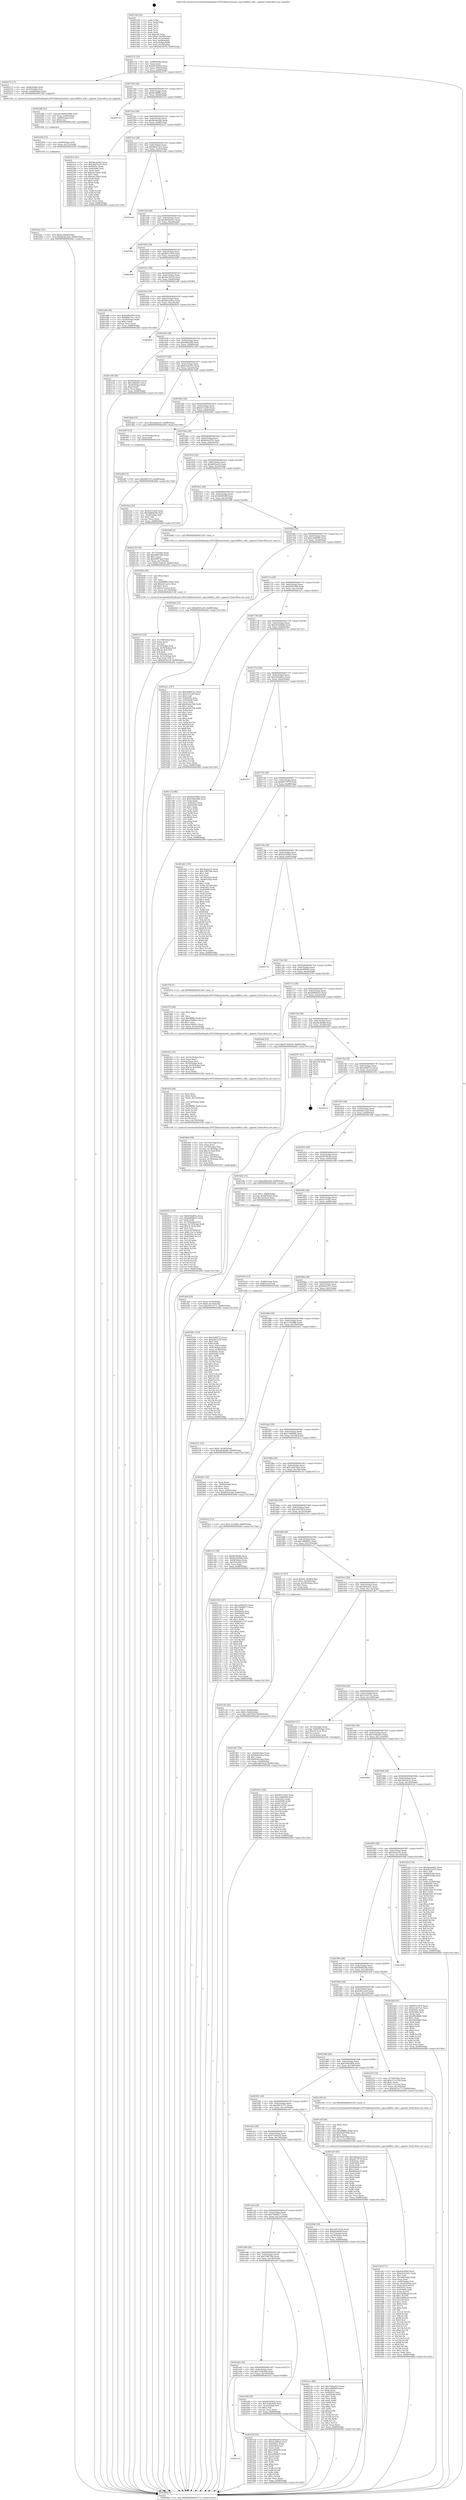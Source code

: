 digraph "0x401540" {
  label = "0x401540 (/mnt/c/Users/mathe/Desktop/tcc/POCII/binaries/extr_mpvsubfilter_sdh.c_append_Final-ollvm.out::main(0))"
  labelloc = "t"
  node[shape=record]

  Entry [label="",width=0.3,height=0.3,shape=circle,fillcolor=black,style=filled]
  "0x401572" [label="{
     0x401572 [32]\l
     | [instrs]\l
     &nbsp;&nbsp;0x401572 \<+6\>: mov -0x88(%rbp),%eax\l
     &nbsp;&nbsp;0x401578 \<+2\>: mov %eax,%ecx\l
     &nbsp;&nbsp;0x40157a \<+6\>: sub $0x843f2602,%ecx\l
     &nbsp;&nbsp;0x401580 \<+6\>: mov %eax,-0x8c(%rbp)\l
     &nbsp;&nbsp;0x401586 \<+6\>: mov %ecx,-0x90(%rbp)\l
     &nbsp;&nbsp;0x40158c \<+6\>: je 0000000000402275 \<main+0xd35\>\l
  }"]
  "0x402275" [label="{
     0x402275 [17]\l
     | [instrs]\l
     &nbsp;&nbsp;0x402275 \<+4\>: mov -0x60(%rbp),%rdi\l
     &nbsp;&nbsp;0x402279 \<+4\>: mov -0x70(%rbp),%rsi\l
     &nbsp;&nbsp;0x40227d \<+4\>: movsbl -0x4d(%rbp),%edx\l
     &nbsp;&nbsp;0x402281 \<+5\>: call 0000000000401240 \<append\>\l
     | [calls]\l
     &nbsp;&nbsp;0x401240 \{1\} (/mnt/c/Users/mathe/Desktop/tcc/POCII/binaries/extr_mpvsubfilter_sdh.c_append_Final-ollvm.out::append)\l
  }"]
  "0x401592" [label="{
     0x401592 [28]\l
     | [instrs]\l
     &nbsp;&nbsp;0x401592 \<+5\>: jmp 0000000000401597 \<main+0x57\>\l
     &nbsp;&nbsp;0x401597 \<+6\>: mov -0x8c(%rbp),%eax\l
     &nbsp;&nbsp;0x40159d \<+5\>: sub $0x8a3dff6b,%eax\l
     &nbsp;&nbsp;0x4015a2 \<+6\>: mov %eax,-0x94(%rbp)\l
     &nbsp;&nbsp;0x4015a8 \<+6\>: je 000000000040251d \<main+0xfdd\>\l
  }"]
  Exit [label="",width=0.3,height=0.3,shape=circle,fillcolor=black,style=filled,peripheries=2]
  "0x40251d" [label="{
     0x40251d\l
  }", style=dashed]
  "0x4015ae" [label="{
     0x4015ae [28]\l
     | [instrs]\l
     &nbsp;&nbsp;0x4015ae \<+5\>: jmp 00000000004015b3 \<main+0x73\>\l
     &nbsp;&nbsp;0x4015b3 \<+6\>: mov -0x8c(%rbp),%eax\l
     &nbsp;&nbsp;0x4015b9 \<+5\>: sub $0x8b2ba3a6,%eax\l
     &nbsp;&nbsp;0x4015be \<+6\>: mov %eax,-0x98(%rbp)\l
     &nbsp;&nbsp;0x4015c4 \<+6\>: je 00000000004022c5 \<main+0xd85\>\l
  }"]
  "0x4024ff" [label="{
     0x4024ff [15]\l
     | [instrs]\l
     &nbsp;&nbsp;0x4024ff \<+10\>: movl $0x9d43315,-0x88(%rbp)\l
     &nbsp;&nbsp;0x402509 \<+5\>: jmp 00000000004026fd \<main+0x11bd\>\l
  }"]
  "0x4022c5" [label="{
     0x4022c5 [91]\l
     | [instrs]\l
     &nbsp;&nbsp;0x4022c5 \<+5\>: mov $0x9dcae0b2,%eax\l
     &nbsp;&nbsp;0x4022ca \<+5\>: mov $0x3bb16c25,%ecx\l
     &nbsp;&nbsp;0x4022cf \<+7\>: mov 0x40505c,%edx\l
     &nbsp;&nbsp;0x4022d6 \<+7\>: mov 0x405060,%esi\l
     &nbsp;&nbsp;0x4022dd \<+2\>: mov %edx,%edi\l
     &nbsp;&nbsp;0x4022df \<+6\>: add $0xadc328a3,%edi\l
     &nbsp;&nbsp;0x4022e5 \<+3\>: sub $0x1,%edi\l
     &nbsp;&nbsp;0x4022e8 \<+6\>: sub $0xadc328a3,%edi\l
     &nbsp;&nbsp;0x4022ee \<+3\>: imul %edi,%edx\l
     &nbsp;&nbsp;0x4022f1 \<+3\>: and $0x1,%edx\l
     &nbsp;&nbsp;0x4022f4 \<+3\>: cmp $0x0,%edx\l
     &nbsp;&nbsp;0x4022f7 \<+4\>: sete %r8b\l
     &nbsp;&nbsp;0x4022fb \<+3\>: cmp $0xa,%esi\l
     &nbsp;&nbsp;0x4022fe \<+4\>: setl %r9b\l
     &nbsp;&nbsp;0x402302 \<+3\>: mov %r8b,%r10b\l
     &nbsp;&nbsp;0x402305 \<+3\>: and %r9b,%r10b\l
     &nbsp;&nbsp;0x402308 \<+3\>: xor %r9b,%r8b\l
     &nbsp;&nbsp;0x40230b \<+3\>: or %r8b,%r10b\l
     &nbsp;&nbsp;0x40230e \<+4\>: test $0x1,%r10b\l
     &nbsp;&nbsp;0x402312 \<+3\>: cmovne %ecx,%eax\l
     &nbsp;&nbsp;0x402315 \<+6\>: mov %eax,-0x88(%rbp)\l
     &nbsp;&nbsp;0x40231b \<+5\>: jmp 00000000004026fd \<main+0x11bd\>\l
  }"]
  "0x4015ca" [label="{
     0x4015ca [28]\l
     | [instrs]\l
     &nbsp;&nbsp;0x4015ca \<+5\>: jmp 00000000004015cf \<main+0x8f\>\l
     &nbsp;&nbsp;0x4015cf \<+6\>: mov -0x8c(%rbp),%eax\l
     &nbsp;&nbsp;0x4015d5 \<+5\>: sub $0x8b927ec1,%eax\l
     &nbsp;&nbsp;0x4015da \<+6\>: mov %eax,-0x9c(%rbp)\l
     &nbsp;&nbsp;0x4015e0 \<+6\>: je 0000000000401aa6 \<main+0x566\>\l
  }"]
  "0x40245e" [label="{
     0x40245e [100]\l
     | [instrs]\l
     &nbsp;&nbsp;0x40245e \<+5\>: mov $0x997cc910,%edx\l
     &nbsp;&nbsp;0x402463 \<+5\>: mov $0x13df469d,%esi\l
     &nbsp;&nbsp;0x402468 \<+8\>: mov 0x40505c,%r8d\l
     &nbsp;&nbsp;0x402470 \<+8\>: mov 0x405060,%r9d\l
     &nbsp;&nbsp;0x402478 \<+3\>: mov %r8d,%r10d\l
     &nbsp;&nbsp;0x40247b \<+7\>: sub $0x2ece65bc,%r10d\l
     &nbsp;&nbsp;0x402482 \<+4\>: sub $0x1,%r10d\l
     &nbsp;&nbsp;0x402486 \<+7\>: add $0x2ece65bc,%r10d\l
     &nbsp;&nbsp;0x40248d \<+4\>: imul %r10d,%r8d\l
     &nbsp;&nbsp;0x402491 \<+4\>: and $0x1,%r8d\l
     &nbsp;&nbsp;0x402495 \<+4\>: cmp $0x0,%r8d\l
     &nbsp;&nbsp;0x402499 \<+4\>: sete %r11b\l
     &nbsp;&nbsp;0x40249d \<+4\>: cmp $0xa,%r9d\l
     &nbsp;&nbsp;0x4024a1 \<+3\>: setl %bl\l
     &nbsp;&nbsp;0x4024a4 \<+3\>: mov %r11b,%r14b\l
     &nbsp;&nbsp;0x4024a7 \<+3\>: and %bl,%r14b\l
     &nbsp;&nbsp;0x4024aa \<+3\>: xor %bl,%r11b\l
     &nbsp;&nbsp;0x4024ad \<+3\>: or %r11b,%r14b\l
     &nbsp;&nbsp;0x4024b0 \<+4\>: test $0x1,%r14b\l
     &nbsp;&nbsp;0x4024b4 \<+3\>: cmovne %esi,%edx\l
     &nbsp;&nbsp;0x4024b7 \<+6\>: mov %edx,-0x88(%rbp)\l
     &nbsp;&nbsp;0x4024bd \<+5\>: jmp 00000000004026fd \<main+0x11bd\>\l
  }"]
  "0x401aa6" [label="{
     0x401aa6\l
  }", style=dashed]
  "0x4015e6" [label="{
     0x4015e6 [28]\l
     | [instrs]\l
     &nbsp;&nbsp;0x4015e6 \<+5\>: jmp 00000000004015eb \<main+0xab\>\l
     &nbsp;&nbsp;0x4015eb \<+6\>: mov -0x8c(%rbp),%eax\l
     &nbsp;&nbsp;0x4015f1 \<+5\>: sub $0x963b2651,%eax\l
     &nbsp;&nbsp;0x4015f6 \<+6\>: mov %eax,-0xa0(%rbp)\l
     &nbsp;&nbsp;0x4015fc \<+6\>: je 000000000040250e \<main+0xfce\>\l
  }"]
  "0x4022ac" [label="{
     0x4022ac [25]\l
     | [instrs]\l
     &nbsp;&nbsp;0x4022ac \<+10\>: movl $0x0,-0x84(%rbp)\l
     &nbsp;&nbsp;0x4022b6 \<+10\>: movl $0x8b2ba3a6,-0x88(%rbp)\l
     &nbsp;&nbsp;0x4022c0 \<+5\>: jmp 00000000004026fd \<main+0x11bd\>\l
  }"]
  "0x40250e" [label="{
     0x40250e\l
  }", style=dashed]
  "0x401602" [label="{
     0x401602 [28]\l
     | [instrs]\l
     &nbsp;&nbsp;0x401602 \<+5\>: jmp 0000000000401607 \<main+0xc7\>\l
     &nbsp;&nbsp;0x401607 \<+6\>: mov -0x8c(%rbp),%eax\l
     &nbsp;&nbsp;0x40160d \<+5\>: sub $0x997cc910,%eax\l
     &nbsp;&nbsp;0x401612 \<+6\>: mov %eax,-0xa4(%rbp)\l
     &nbsp;&nbsp;0x401618 \<+6\>: je 00000000004026d8 \<main+0x1198\>\l
  }"]
  "0x40229d" [label="{
     0x40229d [15]\l
     | [instrs]\l
     &nbsp;&nbsp;0x40229d \<+4\>: mov -0x60(%rbp),%rdi\l
     &nbsp;&nbsp;0x4022a1 \<+6\>: mov %eax,-0x15c(%rbp)\l
     &nbsp;&nbsp;0x4022a7 \<+5\>: call 0000000000401030 \<free@plt\>\l
     | [calls]\l
     &nbsp;&nbsp;0x401030 \{1\} (unknown)\l
  }"]
  "0x4026d8" [label="{
     0x4026d8\l
  }", style=dashed]
  "0x40161e" [label="{
     0x40161e [28]\l
     | [instrs]\l
     &nbsp;&nbsp;0x40161e \<+5\>: jmp 0000000000401623 \<main+0xe3\>\l
     &nbsp;&nbsp;0x401623 \<+6\>: mov -0x8c(%rbp),%eax\l
     &nbsp;&nbsp;0x401629 \<+5\>: sub $0x9ac5e676,%eax\l
     &nbsp;&nbsp;0x40162e \<+6\>: mov %eax,-0xa8(%rbp)\l
     &nbsp;&nbsp;0x401634 \<+6\>: je 0000000000401a88 \<main+0x548\>\l
  }"]
  "0x402286" [label="{
     0x402286 [23]\l
     | [instrs]\l
     &nbsp;&nbsp;0x402286 \<+10\>: movabs $0x4030b6,%rdi\l
     &nbsp;&nbsp;0x402290 \<+3\>: mov %eax,-0x80(%rbp)\l
     &nbsp;&nbsp;0x402293 \<+3\>: mov -0x80(%rbp),%esi\l
     &nbsp;&nbsp;0x402296 \<+2\>: mov $0x0,%al\l
     &nbsp;&nbsp;0x402298 \<+5\>: call 0000000000401040 \<printf@plt\>\l
     | [calls]\l
     &nbsp;&nbsp;0x401040 \{1\} (unknown)\l
  }"]
  "0x401a88" [label="{
     0x401a88 [30]\l
     | [instrs]\l
     &nbsp;&nbsp;0x401a88 \<+5\>: mov $0xd2f0e580,%eax\l
     &nbsp;&nbsp;0x401a8d \<+5\>: mov $0x8b927ec1,%ecx\l
     &nbsp;&nbsp;0x401a92 \<+3\>: mov -0x34(%rbp),%edx\l
     &nbsp;&nbsp;0x401a95 \<+3\>: cmp $0x2,%edx\l
     &nbsp;&nbsp;0x401a98 \<+3\>: cmovne %ecx,%eax\l
     &nbsp;&nbsp;0x401a9b \<+6\>: mov %eax,-0x88(%rbp)\l
     &nbsp;&nbsp;0x401aa1 \<+5\>: jmp 00000000004026fd \<main+0x11bd\>\l
  }"]
  "0x40163a" [label="{
     0x40163a [28]\l
     | [instrs]\l
     &nbsp;&nbsp;0x40163a \<+5\>: jmp 000000000040163f \<main+0xff\>\l
     &nbsp;&nbsp;0x40163f \<+6\>: mov -0x8c(%rbp),%eax\l
     &nbsp;&nbsp;0x401645 \<+5\>: sub $0x9dcae0b2,%eax\l
     &nbsp;&nbsp;0x40164a \<+6\>: mov %eax,-0xac(%rbp)\l
     &nbsp;&nbsp;0x401650 \<+6\>: je 00000000004026c9 \<main+0x1189\>\l
  }"]
  "0x4026fd" [label="{
     0x4026fd [5]\l
     | [instrs]\l
     &nbsp;&nbsp;0x4026fd \<+5\>: jmp 0000000000401572 \<main+0x32\>\l
  }"]
  "0x401540" [label="{
     0x401540 [50]\l
     | [instrs]\l
     &nbsp;&nbsp;0x401540 \<+1\>: push %rbp\l
     &nbsp;&nbsp;0x401541 \<+3\>: mov %rsp,%rbp\l
     &nbsp;&nbsp;0x401544 \<+2\>: push %r15\l
     &nbsp;&nbsp;0x401546 \<+2\>: push %r14\l
     &nbsp;&nbsp;0x401548 \<+2\>: push %r13\l
     &nbsp;&nbsp;0x40154a \<+2\>: push %r12\l
     &nbsp;&nbsp;0x40154c \<+1\>: push %rbx\l
     &nbsp;&nbsp;0x40154d \<+7\>: sub $0x148,%rsp\l
     &nbsp;&nbsp;0x401554 \<+7\>: movl $0x0,-0x38(%rbp)\l
     &nbsp;&nbsp;0x40155b \<+3\>: mov %edi,-0x3c(%rbp)\l
     &nbsp;&nbsp;0x40155e \<+4\>: mov %rsi,-0x48(%rbp)\l
     &nbsp;&nbsp;0x401562 \<+3\>: mov -0x3c(%rbp),%edi\l
     &nbsp;&nbsp;0x401565 \<+3\>: mov %edi,-0x34(%rbp)\l
     &nbsp;&nbsp;0x401568 \<+10\>: movl $0x9ac5e676,-0x88(%rbp)\l
  }"]
  "0x402103" [label="{
     0x402103 [54]\l
     | [instrs]\l
     &nbsp;&nbsp;0x402103 \<+6\>: mov -0x158(%rbp),%ecx\l
     &nbsp;&nbsp;0x402109 \<+3\>: imul %eax,%ecx\l
     &nbsp;&nbsp;0x40210c \<+3\>: mov %cl,%sil\l
     &nbsp;&nbsp;0x40210f \<+4\>: mov -0x70(%rbp),%rdi\l
     &nbsp;&nbsp;0x402113 \<+4\>: movslq -0x74(%rbp),%r8\l
     &nbsp;&nbsp;0x402117 \<+4\>: imul $0x18,%r8,%r8\l
     &nbsp;&nbsp;0x40211b \<+3\>: add %r8,%rdi\l
     &nbsp;&nbsp;0x40211e \<+4\>: mov 0x10(%rdi),%rdi\l
     &nbsp;&nbsp;0x402122 \<+4\>: movslq -0x7c(%rbp),%r8\l
     &nbsp;&nbsp;0x402126 \<+4\>: mov %sil,(%rdi,%r8,1)\l
     &nbsp;&nbsp;0x40212a \<+10\>: movl $0xbb93ecc9,-0x88(%rbp)\l
     &nbsp;&nbsp;0x402134 \<+5\>: jmp 00000000004026fd \<main+0x11bd\>\l
  }"]
  "0x4026c9" [label="{
     0x4026c9\l
  }", style=dashed]
  "0x401656" [label="{
     0x401656 [28]\l
     | [instrs]\l
     &nbsp;&nbsp;0x401656 \<+5\>: jmp 000000000040165b \<main+0x11b\>\l
     &nbsp;&nbsp;0x40165b \<+6\>: mov -0x8c(%rbp),%eax\l
     &nbsp;&nbsp;0x401661 \<+5\>: sub $0xa96fa2b9,%eax\l
     &nbsp;&nbsp;0x401666 \<+6\>: mov %eax,-0xb0(%rbp)\l
     &nbsp;&nbsp;0x40166c \<+6\>: je 0000000000401c09 \<main+0x6c9\>\l
  }"]
  "0x4020db" [label="{
     0x4020db [40]\l
     | [instrs]\l
     &nbsp;&nbsp;0x4020db \<+5\>: mov $0x2,%ecx\l
     &nbsp;&nbsp;0x4020e0 \<+1\>: cltd\l
     &nbsp;&nbsp;0x4020e1 \<+2\>: idiv %ecx\l
     &nbsp;&nbsp;0x4020e3 \<+6\>: imul $0xfffffffe,%edx,%ecx\l
     &nbsp;&nbsp;0x4020e9 \<+6\>: add $0xe21cea1e,%ecx\l
     &nbsp;&nbsp;0x4020ef \<+3\>: add $0x1,%ecx\l
     &nbsp;&nbsp;0x4020f2 \<+6\>: sub $0xe21cea1e,%ecx\l
     &nbsp;&nbsp;0x4020f8 \<+6\>: mov %ecx,-0x158(%rbp)\l
     &nbsp;&nbsp;0x4020fe \<+5\>: call 0000000000401160 \<next_i\>\l
     | [calls]\l
     &nbsp;&nbsp;0x401160 \{1\} (/mnt/c/Users/mathe/Desktop/tcc/POCII/binaries/extr_mpvsubfilter_sdh.c_append_Final-ollvm.out::next_i)\l
  }"]
  "0x401c09" [label="{
     0x401c09 [30]\l
     | [instrs]\l
     &nbsp;&nbsp;0x401c09 \<+5\>: mov $0x963b2651,%eax\l
     &nbsp;&nbsp;0x401c0e \<+5\>: mov $0x1dfbd461,%ecx\l
     &nbsp;&nbsp;0x401c13 \<+3\>: mov -0x30(%rbp),%edx\l
     &nbsp;&nbsp;0x401c16 \<+3\>: cmp $0x0,%edx\l
     &nbsp;&nbsp;0x401c19 \<+3\>: cmove %ecx,%eax\l
     &nbsp;&nbsp;0x401c1c \<+6\>: mov %eax,-0x88(%rbp)\l
     &nbsp;&nbsp;0x401c22 \<+5\>: jmp 00000000004026fd \<main+0x11bd\>\l
  }"]
  "0x401672" [label="{
     0x401672 [28]\l
     | [instrs]\l
     &nbsp;&nbsp;0x401672 \<+5\>: jmp 0000000000401677 \<main+0x137\>\l
     &nbsp;&nbsp;0x401677 \<+6\>: mov -0x8c(%rbp),%eax\l
     &nbsp;&nbsp;0x40167d \<+5\>: sub $0xb2e43551,%eax\l
     &nbsp;&nbsp;0x401682 \<+6\>: mov %eax,-0xb4(%rbp)\l
     &nbsp;&nbsp;0x401688 \<+6\>: je 0000000000401da8 \<main+0x868\>\l
  }"]
  "0x402032" [label="{
     0x402032 [119]\l
     | [instrs]\l
     &nbsp;&nbsp;0x402032 \<+5\>: mov $0xd59ed81e,%ecx\l
     &nbsp;&nbsp;0x402037 \<+5\>: mov $0xdd908e55,%edx\l
     &nbsp;&nbsp;0x40203c \<+3\>: xor %r9d,%r9d\l
     &nbsp;&nbsp;0x40203f \<+4\>: mov -0x70(%rbp),%rsi\l
     &nbsp;&nbsp;0x402043 \<+4\>: movslq -0x74(%rbp),%rdi\l
     &nbsp;&nbsp;0x402047 \<+4\>: imul $0x18,%rdi,%rdi\l
     &nbsp;&nbsp;0x40204b \<+3\>: add %rdi,%rsi\l
     &nbsp;&nbsp;0x40204e \<+4\>: mov %rax,0x10(%rsi)\l
     &nbsp;&nbsp;0x402052 \<+7\>: movl $0x0,-0x7c(%rbp)\l
     &nbsp;&nbsp;0x402059 \<+8\>: mov 0x40505c,%r10d\l
     &nbsp;&nbsp;0x402061 \<+8\>: mov 0x405060,%r11d\l
     &nbsp;&nbsp;0x402069 \<+4\>: sub $0x1,%r9d\l
     &nbsp;&nbsp;0x40206d \<+3\>: mov %r10d,%ebx\l
     &nbsp;&nbsp;0x402070 \<+3\>: add %r9d,%ebx\l
     &nbsp;&nbsp;0x402073 \<+4\>: imul %ebx,%r10d\l
     &nbsp;&nbsp;0x402077 \<+4\>: and $0x1,%r10d\l
     &nbsp;&nbsp;0x40207b \<+4\>: cmp $0x0,%r10d\l
     &nbsp;&nbsp;0x40207f \<+4\>: sete %r14b\l
     &nbsp;&nbsp;0x402083 \<+4\>: cmp $0xa,%r11d\l
     &nbsp;&nbsp;0x402087 \<+4\>: setl %r15b\l
     &nbsp;&nbsp;0x40208b \<+3\>: mov %r14b,%r12b\l
     &nbsp;&nbsp;0x40208e \<+3\>: and %r15b,%r12b\l
     &nbsp;&nbsp;0x402091 \<+3\>: xor %r15b,%r14b\l
     &nbsp;&nbsp;0x402094 \<+3\>: or %r14b,%r12b\l
     &nbsp;&nbsp;0x402097 \<+4\>: test $0x1,%r12b\l
     &nbsp;&nbsp;0x40209b \<+3\>: cmovne %edx,%ecx\l
     &nbsp;&nbsp;0x40209e \<+6\>: mov %ecx,-0x88(%rbp)\l
     &nbsp;&nbsp;0x4020a4 \<+5\>: jmp 00000000004026fd \<main+0x11bd\>\l
  }"]
  "0x401da8" [label="{
     0x401da8 [15]\l
     | [instrs]\l
     &nbsp;&nbsp;0x401da8 \<+10\>: movl $0x2b8edcf1,-0x88(%rbp)\l
     &nbsp;&nbsp;0x401db2 \<+5\>: jmp 00000000004026fd \<main+0x11bd\>\l
  }"]
  "0x40168e" [label="{
     0x40168e [28]\l
     | [instrs]\l
     &nbsp;&nbsp;0x40168e \<+5\>: jmp 0000000000401693 \<main+0x153\>\l
     &nbsp;&nbsp;0x401693 \<+6\>: mov -0x8c(%rbp),%eax\l
     &nbsp;&nbsp;0x401699 \<+5\>: sub $0xb411dcf0,%eax\l
     &nbsp;&nbsp;0x40169e \<+6\>: mov %eax,-0xb8(%rbp)\l
     &nbsp;&nbsp;0x4016a4 \<+6\>: je 00000000004024f3 \<main+0xfb3\>\l
  }"]
  "0x402000" [label="{
     0x402000 [50]\l
     | [instrs]\l
     &nbsp;&nbsp;0x402000 \<+6\>: mov -0x154(%rbp),%ecx\l
     &nbsp;&nbsp;0x402006 \<+3\>: imul %eax,%ecx\l
     &nbsp;&nbsp;0x402009 \<+4\>: mov -0x70(%rbp),%rsi\l
     &nbsp;&nbsp;0x40200d \<+4\>: movslq -0x74(%rbp),%rdi\l
     &nbsp;&nbsp;0x402011 \<+4\>: imul $0x18,%rdi,%rdi\l
     &nbsp;&nbsp;0x402015 \<+3\>: add %rdi,%rsi\l
     &nbsp;&nbsp;0x402018 \<+3\>: mov %ecx,0x8(%rsi)\l
     &nbsp;&nbsp;0x40201b \<+7\>: movl $0x1,-0x78(%rbp)\l
     &nbsp;&nbsp;0x402022 \<+4\>: movslq -0x78(%rbp),%rsi\l
     &nbsp;&nbsp;0x402026 \<+4\>: shl $0x0,%rsi\l
     &nbsp;&nbsp;0x40202a \<+3\>: mov %rsi,%rdi\l
     &nbsp;&nbsp;0x40202d \<+5\>: call 0000000000401050 \<malloc@plt\>\l
     | [calls]\l
     &nbsp;&nbsp;0x401050 \{1\} (unknown)\l
  }"]
  "0x4024f3" [label="{
     0x4024f3 [12]\l
     | [instrs]\l
     &nbsp;&nbsp;0x4024f3 \<+4\>: mov -0x70(%rbp),%rax\l
     &nbsp;&nbsp;0x4024f7 \<+3\>: mov %rax,%rdi\l
     &nbsp;&nbsp;0x4024fa \<+5\>: call 0000000000401030 \<free@plt\>\l
     | [calls]\l
     &nbsp;&nbsp;0x401030 \{1\} (unknown)\l
  }"]
  "0x4016aa" [label="{
     0x4016aa [28]\l
     | [instrs]\l
     &nbsp;&nbsp;0x4016aa \<+5\>: jmp 00000000004016af \<main+0x16f\>\l
     &nbsp;&nbsp;0x4016af \<+6\>: mov -0x8c(%rbp),%eax\l
     &nbsp;&nbsp;0x4016b5 \<+5\>: sub $0xb62cd355,%eax\l
     &nbsp;&nbsp;0x4016ba \<+6\>: mov %eax,-0xbc(%rbp)\l
     &nbsp;&nbsp;0x4016c0 \<+6\>: je 00000000004023ca \<main+0xe8a\>\l
  }"]
  "0x401fc6" [label="{
     0x401fc6 [58]\l
     | [instrs]\l
     &nbsp;&nbsp;0x401fc6 \<+2\>: xor %ecx,%ecx\l
     &nbsp;&nbsp;0x401fc8 \<+5\>: mov $0x2,%edx\l
     &nbsp;&nbsp;0x401fcd \<+6\>: mov %edx,-0x150(%rbp)\l
     &nbsp;&nbsp;0x401fd3 \<+1\>: cltd\l
     &nbsp;&nbsp;0x401fd4 \<+7\>: mov -0x150(%rbp),%r9d\l
     &nbsp;&nbsp;0x401fdb \<+3\>: idiv %r9d\l
     &nbsp;&nbsp;0x401fde \<+6\>: imul $0xfffffffe,%edx,%edx\l
     &nbsp;&nbsp;0x401fe4 \<+3\>: mov %ecx,%r10d\l
     &nbsp;&nbsp;0x401fe7 \<+3\>: sub %edx,%r10d\l
     &nbsp;&nbsp;0x401fea \<+2\>: mov %ecx,%edx\l
     &nbsp;&nbsp;0x401fec \<+3\>: sub $0x1,%edx\l
     &nbsp;&nbsp;0x401fef \<+3\>: add %edx,%r10d\l
     &nbsp;&nbsp;0x401ff2 \<+3\>: sub %r10d,%ecx\l
     &nbsp;&nbsp;0x401ff5 \<+6\>: mov %ecx,-0x154(%rbp)\l
     &nbsp;&nbsp;0x401ffb \<+5\>: call 0000000000401160 \<next_i\>\l
     | [calls]\l
     &nbsp;&nbsp;0x401160 \{1\} (/mnt/c/Users/mathe/Desktop/tcc/POCII/binaries/extr_mpvsubfilter_sdh.c_append_Final-ollvm.out::next_i)\l
  }"]
  "0x4023ca" [label="{
     0x4023ca [30]\l
     | [instrs]\l
     &nbsp;&nbsp;0x4023ca \<+5\>: mov $0xb411dcf0,%eax\l
     &nbsp;&nbsp;0x4023cf \<+5\>: mov $0x4bd0b24b,%ecx\l
     &nbsp;&nbsp;0x4023d4 \<+3\>: mov -0x29(%rbp),%dl\l
     &nbsp;&nbsp;0x4023d7 \<+3\>: test $0x1,%dl\l
     &nbsp;&nbsp;0x4023da \<+3\>: cmovne %ecx,%eax\l
     &nbsp;&nbsp;0x4023dd \<+6\>: mov %eax,-0x88(%rbp)\l
     &nbsp;&nbsp;0x4023e3 \<+5\>: jmp 00000000004026fd \<main+0x11bd\>\l
  }"]
  "0x4016c6" [label="{
     0x4016c6 [28]\l
     | [instrs]\l
     &nbsp;&nbsp;0x4016c6 \<+5\>: jmp 00000000004016cb \<main+0x18b\>\l
     &nbsp;&nbsp;0x4016cb \<+6\>: mov -0x8c(%rbp),%eax\l
     &nbsp;&nbsp;0x4016d1 \<+5\>: sub $0xbb93ecc9,%eax\l
     &nbsp;&nbsp;0x4016d6 \<+6\>: mov %eax,-0xc0(%rbp)\l
     &nbsp;&nbsp;0x4016dc \<+6\>: je 0000000000402139 \<main+0xbf9\>\l
  }"]
  "0x401fa3" [label="{
     0x401fa3 [35]\l
     | [instrs]\l
     &nbsp;&nbsp;0x401fa3 \<+6\>: mov -0x14c(%rbp),%ecx\l
     &nbsp;&nbsp;0x401fa9 \<+3\>: imul %eax,%ecx\l
     &nbsp;&nbsp;0x401fac \<+3\>: movslq %ecx,%rsi\l
     &nbsp;&nbsp;0x401faf \<+4\>: mov -0x70(%rbp),%rdi\l
     &nbsp;&nbsp;0x401fb3 \<+4\>: movslq -0x74(%rbp),%r8\l
     &nbsp;&nbsp;0x401fb7 \<+4\>: imul $0x18,%r8,%r8\l
     &nbsp;&nbsp;0x401fbb \<+3\>: add %r8,%rdi\l
     &nbsp;&nbsp;0x401fbe \<+3\>: mov %rsi,(%rdi)\l
     &nbsp;&nbsp;0x401fc1 \<+5\>: call 0000000000401160 \<next_i\>\l
     | [calls]\l
     &nbsp;&nbsp;0x401160 \{1\} (/mnt/c/Users/mathe/Desktop/tcc/POCII/binaries/extr_mpvsubfilter_sdh.c_append_Final-ollvm.out::next_i)\l
  }"]
  "0x402139" [label="{
     0x402139 [34]\l
     | [instrs]\l
     &nbsp;&nbsp;0x402139 \<+3\>: mov -0x7c(%rbp),%eax\l
     &nbsp;&nbsp;0x40213c \<+5\>: add $0xef687aba,%eax\l
     &nbsp;&nbsp;0x402141 \<+3\>: add $0x1,%eax\l
     &nbsp;&nbsp;0x402144 \<+5\>: sub $0xef687aba,%eax\l
     &nbsp;&nbsp;0x402149 \<+3\>: mov %eax,-0x7c(%rbp)\l
     &nbsp;&nbsp;0x40214c \<+10\>: movl $0x673e6a54,-0x88(%rbp)\l
     &nbsp;&nbsp;0x402156 \<+5\>: jmp 00000000004026fd \<main+0x11bd\>\l
  }"]
  "0x4016e2" [label="{
     0x4016e2 [28]\l
     | [instrs]\l
     &nbsp;&nbsp;0x4016e2 \<+5\>: jmp 00000000004016e7 \<main+0x1a7\>\l
     &nbsp;&nbsp;0x4016e7 \<+6\>: mov -0x8c(%rbp),%eax\l
     &nbsp;&nbsp;0x4016ed \<+5\>: sub $0xbfe00d4f,%eax\l
     &nbsp;&nbsp;0x4016f2 \<+6\>: mov %eax,-0xc4(%rbp)\l
     &nbsp;&nbsp;0x4016f8 \<+6\>: je 00000000004020d6 \<main+0xb96\>\l
  }"]
  "0x401f7b" [label="{
     0x401f7b [40]\l
     | [instrs]\l
     &nbsp;&nbsp;0x401f7b \<+5\>: mov $0x2,%ecx\l
     &nbsp;&nbsp;0x401f80 \<+1\>: cltd\l
     &nbsp;&nbsp;0x401f81 \<+2\>: idiv %ecx\l
     &nbsp;&nbsp;0x401f83 \<+6\>: imul $0xfffffffe,%edx,%ecx\l
     &nbsp;&nbsp;0x401f89 \<+6\>: add $0xac5d681c,%ecx\l
     &nbsp;&nbsp;0x401f8f \<+3\>: add $0x1,%ecx\l
     &nbsp;&nbsp;0x401f92 \<+6\>: sub $0xac5d681c,%ecx\l
     &nbsp;&nbsp;0x401f98 \<+6\>: mov %ecx,-0x14c(%rbp)\l
     &nbsp;&nbsp;0x401f9e \<+5\>: call 0000000000401160 \<next_i\>\l
     | [calls]\l
     &nbsp;&nbsp;0x401160 \{1\} (/mnt/c/Users/mathe/Desktop/tcc/POCII/binaries/extr_mpvsubfilter_sdh.c_append_Final-ollvm.out::next_i)\l
  }"]
  "0x4020d6" [label="{
     0x4020d6 [5]\l
     | [instrs]\l
     &nbsp;&nbsp;0x4020d6 \<+5\>: call 0000000000401160 \<next_i\>\l
     | [calls]\l
     &nbsp;&nbsp;0x401160 \{1\} (/mnt/c/Users/mathe/Desktop/tcc/POCII/binaries/extr_mpvsubfilter_sdh.c_append_Final-ollvm.out::next_i)\l
  }"]
  "0x4016fe" [label="{
     0x4016fe [28]\l
     | [instrs]\l
     &nbsp;&nbsp;0x4016fe \<+5\>: jmp 0000000000401703 \<main+0x1c3\>\l
     &nbsp;&nbsp;0x401703 \<+6\>: mov -0x8c(%rbp),%eax\l
     &nbsp;&nbsp;0x401709 \<+5\>: sub $0xca98f060,%eax\l
     &nbsp;&nbsp;0x40170e \<+6\>: mov %eax,-0xc8(%rbp)\l
     &nbsp;&nbsp;0x401714 \<+6\>: je 0000000000402244 \<main+0xd04\>\l
  }"]
  "0x401a7e" [label="{
     0x401a7e\l
  }", style=dashed]
  "0x402244" [label="{
     0x402244 [15]\l
     | [instrs]\l
     &nbsp;&nbsp;0x402244 \<+10\>: movl $0x4d931a30,-0x88(%rbp)\l
     &nbsp;&nbsp;0x40224e \<+5\>: jmp 00000000004026fd \<main+0x11bd\>\l
  }"]
  "0x40171a" [label="{
     0x40171a [28]\l
     | [instrs]\l
     &nbsp;&nbsp;0x40171a \<+5\>: jmp 000000000040171f \<main+0x1df\>\l
     &nbsp;&nbsp;0x40171f \<+6\>: mov -0x8c(%rbp),%eax\l
     &nbsp;&nbsp;0x401725 \<+5\>: sub $0xd2f0e580,%eax\l
     &nbsp;&nbsp;0x40172a \<+6\>: mov %eax,-0xcc(%rbp)\l
     &nbsp;&nbsp;0x401730 \<+6\>: je 0000000000401ac1 \<main+0x581\>\l
  }"]
  "0x401f1b" [label="{
     0x401f1b [91]\l
     | [instrs]\l
     &nbsp;&nbsp;0x401f1b \<+5\>: mov $0xd59ed81e,%eax\l
     &nbsp;&nbsp;0x401f20 \<+5\>: mov $0xdcd9f0eb,%ecx\l
     &nbsp;&nbsp;0x401f25 \<+7\>: mov 0x40505c,%edx\l
     &nbsp;&nbsp;0x401f2c \<+7\>: mov 0x405060,%esi\l
     &nbsp;&nbsp;0x401f33 \<+2\>: mov %edx,%edi\l
     &nbsp;&nbsp;0x401f35 \<+6\>: add $0xeaf0bb95,%edi\l
     &nbsp;&nbsp;0x401f3b \<+3\>: sub $0x1,%edi\l
     &nbsp;&nbsp;0x401f3e \<+6\>: sub $0xeaf0bb95,%edi\l
     &nbsp;&nbsp;0x401f44 \<+3\>: imul %edi,%edx\l
     &nbsp;&nbsp;0x401f47 \<+3\>: and $0x1,%edx\l
     &nbsp;&nbsp;0x401f4a \<+3\>: cmp $0x0,%edx\l
     &nbsp;&nbsp;0x401f4d \<+4\>: sete %r8b\l
     &nbsp;&nbsp;0x401f51 \<+3\>: cmp $0xa,%esi\l
     &nbsp;&nbsp;0x401f54 \<+4\>: setl %r9b\l
     &nbsp;&nbsp;0x401f58 \<+3\>: mov %r8b,%r10b\l
     &nbsp;&nbsp;0x401f5b \<+3\>: and %r9b,%r10b\l
     &nbsp;&nbsp;0x401f5e \<+3\>: xor %r9b,%r8b\l
     &nbsp;&nbsp;0x401f61 \<+3\>: or %r8b,%r10b\l
     &nbsp;&nbsp;0x401f64 \<+4\>: test $0x1,%r10b\l
     &nbsp;&nbsp;0x401f68 \<+3\>: cmovne %ecx,%eax\l
     &nbsp;&nbsp;0x401f6b \<+6\>: mov %eax,-0x88(%rbp)\l
     &nbsp;&nbsp;0x401f71 \<+5\>: jmp 00000000004026fd \<main+0x11bd\>\l
  }"]
  "0x401ac1" [label="{
     0x401ac1 [147]\l
     | [instrs]\l
     &nbsp;&nbsp;0x401ac1 \<+5\>: mov $0xebfd9722,%eax\l
     &nbsp;&nbsp;0x401ac6 \<+5\>: mov $0x2e743d5,%ecx\l
     &nbsp;&nbsp;0x401acb \<+2\>: mov $0x1,%dl\l
     &nbsp;&nbsp;0x401acd \<+7\>: mov 0x40505c,%esi\l
     &nbsp;&nbsp;0x401ad4 \<+7\>: mov 0x405060,%edi\l
     &nbsp;&nbsp;0x401adb \<+3\>: mov %esi,%r8d\l
     &nbsp;&nbsp;0x401ade \<+7\>: add $0x26e4e76b,%r8d\l
     &nbsp;&nbsp;0x401ae5 \<+4\>: sub $0x1,%r8d\l
     &nbsp;&nbsp;0x401ae9 \<+7\>: sub $0x26e4e76b,%r8d\l
     &nbsp;&nbsp;0x401af0 \<+4\>: imul %r8d,%esi\l
     &nbsp;&nbsp;0x401af4 \<+3\>: and $0x1,%esi\l
     &nbsp;&nbsp;0x401af7 \<+3\>: cmp $0x0,%esi\l
     &nbsp;&nbsp;0x401afa \<+4\>: sete %r9b\l
     &nbsp;&nbsp;0x401afe \<+3\>: cmp $0xa,%edi\l
     &nbsp;&nbsp;0x401b01 \<+4\>: setl %r10b\l
     &nbsp;&nbsp;0x401b05 \<+3\>: mov %r9b,%r11b\l
     &nbsp;&nbsp;0x401b08 \<+4\>: xor $0xff,%r11b\l
     &nbsp;&nbsp;0x401b0c \<+3\>: mov %r10b,%bl\l
     &nbsp;&nbsp;0x401b0f \<+3\>: xor $0xff,%bl\l
     &nbsp;&nbsp;0x401b12 \<+3\>: xor $0x0,%dl\l
     &nbsp;&nbsp;0x401b15 \<+3\>: mov %r11b,%r14b\l
     &nbsp;&nbsp;0x401b18 \<+4\>: and $0x0,%r14b\l
     &nbsp;&nbsp;0x401b1c \<+3\>: and %dl,%r9b\l
     &nbsp;&nbsp;0x401b1f \<+3\>: mov %bl,%r15b\l
     &nbsp;&nbsp;0x401b22 \<+4\>: and $0x0,%r15b\l
     &nbsp;&nbsp;0x401b26 \<+3\>: and %dl,%r10b\l
     &nbsp;&nbsp;0x401b29 \<+3\>: or %r9b,%r14b\l
     &nbsp;&nbsp;0x401b2c \<+3\>: or %r10b,%r15b\l
     &nbsp;&nbsp;0x401b2f \<+3\>: xor %r15b,%r14b\l
     &nbsp;&nbsp;0x401b32 \<+3\>: or %bl,%r11b\l
     &nbsp;&nbsp;0x401b35 \<+4\>: xor $0xff,%r11b\l
     &nbsp;&nbsp;0x401b39 \<+3\>: or $0x0,%dl\l
     &nbsp;&nbsp;0x401b3c \<+3\>: and %dl,%r11b\l
     &nbsp;&nbsp;0x401b3f \<+3\>: or %r11b,%r14b\l
     &nbsp;&nbsp;0x401b42 \<+4\>: test $0x1,%r14b\l
     &nbsp;&nbsp;0x401b46 \<+3\>: cmovne %ecx,%eax\l
     &nbsp;&nbsp;0x401b49 \<+6\>: mov %eax,-0x88(%rbp)\l
     &nbsp;&nbsp;0x401b4f \<+5\>: jmp 00000000004026fd \<main+0x11bd\>\l
  }"]
  "0x401736" [label="{
     0x401736 [28]\l
     | [instrs]\l
     &nbsp;&nbsp;0x401736 \<+5\>: jmp 000000000040173b \<main+0x1fb\>\l
     &nbsp;&nbsp;0x40173b \<+6\>: mov -0x8c(%rbp),%eax\l
     &nbsp;&nbsp;0x401741 \<+5\>: sub $0xd41bd506,%eax\l
     &nbsp;&nbsp;0x401746 \<+6\>: mov %eax,-0xd0(%rbp)\l
     &nbsp;&nbsp;0x40174c \<+6\>: je 0000000000401c7a \<main+0x73a\>\l
  }"]
  "0x401a62" [label="{
     0x401a62 [28]\l
     | [instrs]\l
     &nbsp;&nbsp;0x401a62 \<+5\>: jmp 0000000000401a67 \<main+0x527\>\l
     &nbsp;&nbsp;0x401a67 \<+6\>: mov -0x8c(%rbp),%eax\l
     &nbsp;&nbsp;0x401a6d \<+5\>: sub $0x7ed4e406,%eax\l
     &nbsp;&nbsp;0x401a72 \<+6\>: mov %eax,-0x144(%rbp)\l
     &nbsp;&nbsp;0x401a78 \<+6\>: je 0000000000401f1b \<main+0x9db\>\l
  }"]
  "0x401c7a" [label="{
     0x401c7a [86]\l
     | [instrs]\l
     &nbsp;&nbsp;0x401c7a \<+5\>: mov $0xda5cf9b0,%eax\l
     &nbsp;&nbsp;0x401c7f \<+5\>: mov $0x55d62d08,%ecx\l
     &nbsp;&nbsp;0x401c84 \<+2\>: xor %edx,%edx\l
     &nbsp;&nbsp;0x401c86 \<+7\>: mov 0x40505c,%esi\l
     &nbsp;&nbsp;0x401c8d \<+7\>: mov 0x405060,%edi\l
     &nbsp;&nbsp;0x401c94 \<+3\>: sub $0x1,%edx\l
     &nbsp;&nbsp;0x401c97 \<+3\>: mov %esi,%r8d\l
     &nbsp;&nbsp;0x401c9a \<+3\>: add %edx,%r8d\l
     &nbsp;&nbsp;0x401c9d \<+4\>: imul %r8d,%esi\l
     &nbsp;&nbsp;0x401ca1 \<+3\>: and $0x1,%esi\l
     &nbsp;&nbsp;0x401ca4 \<+3\>: cmp $0x0,%esi\l
     &nbsp;&nbsp;0x401ca7 \<+4\>: sete %r9b\l
     &nbsp;&nbsp;0x401cab \<+3\>: cmp $0xa,%edi\l
     &nbsp;&nbsp;0x401cae \<+4\>: setl %r10b\l
     &nbsp;&nbsp;0x401cb2 \<+3\>: mov %r9b,%r11b\l
     &nbsp;&nbsp;0x401cb5 \<+3\>: and %r10b,%r11b\l
     &nbsp;&nbsp;0x401cb8 \<+3\>: xor %r10b,%r9b\l
     &nbsp;&nbsp;0x401cbb \<+3\>: or %r9b,%r11b\l
     &nbsp;&nbsp;0x401cbe \<+4\>: test $0x1,%r11b\l
     &nbsp;&nbsp;0x401cc2 \<+3\>: cmovne %ecx,%eax\l
     &nbsp;&nbsp;0x401cc5 \<+6\>: mov %eax,-0x88(%rbp)\l
     &nbsp;&nbsp;0x401ccb \<+5\>: jmp 00000000004026fd \<main+0x11bd\>\l
  }"]
  "0x401752" [label="{
     0x401752 [28]\l
     | [instrs]\l
     &nbsp;&nbsp;0x401752 \<+5\>: jmp 0000000000401757 \<main+0x217\>\l
     &nbsp;&nbsp;0x401757 \<+6\>: mov -0x8c(%rbp),%eax\l
     &nbsp;&nbsp;0x40175d \<+5\>: sub $0xd59ed81e,%eax\l
     &nbsp;&nbsp;0x401762 \<+6\>: mov %eax,-0xd4(%rbp)\l
     &nbsp;&nbsp;0x401768 \<+6\>: je 00000000004025e7 \<main+0x10a7\>\l
  }"]
  "0x401efd" [label="{
     0x401efd [30]\l
     | [instrs]\l
     &nbsp;&nbsp;0x401efd \<+5\>: mov $0x843f2602,%eax\l
     &nbsp;&nbsp;0x401f02 \<+5\>: mov $0x7ed4e406,%ecx\l
     &nbsp;&nbsp;0x401f07 \<+3\>: mov -0x2a(%rbp),%dl\l
     &nbsp;&nbsp;0x401f0a \<+3\>: test $0x1,%dl\l
     &nbsp;&nbsp;0x401f0d \<+3\>: cmovne %ecx,%eax\l
     &nbsp;&nbsp;0x401f10 \<+6\>: mov %eax,-0x88(%rbp)\l
     &nbsp;&nbsp;0x401f16 \<+5\>: jmp 00000000004026fd \<main+0x11bd\>\l
  }"]
  "0x4025e7" [label="{
     0x4025e7\l
  }", style=dashed]
  "0x40176e" [label="{
     0x40176e [28]\l
     | [instrs]\l
     &nbsp;&nbsp;0x40176e \<+5\>: jmp 0000000000401773 \<main+0x233\>\l
     &nbsp;&nbsp;0x401773 \<+6\>: mov -0x8c(%rbp),%eax\l
     &nbsp;&nbsp;0x401779 \<+5\>: sub $0xd617872f,%eax\l
     &nbsp;&nbsp;0x40177e \<+6\>: mov %eax,-0xd8(%rbp)\l
     &nbsp;&nbsp;0x401784 \<+6\>: je 0000000000401e62 \<main+0x922\>\l
  }"]
  "0x401a46" [label="{
     0x401a46 [28]\l
     | [instrs]\l
     &nbsp;&nbsp;0x401a46 \<+5\>: jmp 0000000000401a4b \<main+0x50b\>\l
     &nbsp;&nbsp;0x401a4b \<+6\>: mov -0x8c(%rbp),%eax\l
     &nbsp;&nbsp;0x401a51 \<+5\>: sub $0x758f758e,%eax\l
     &nbsp;&nbsp;0x401a56 \<+6\>: mov %eax,-0x140(%rbp)\l
     &nbsp;&nbsp;0x401a5c \<+6\>: je 0000000000401efd \<main+0x9bd\>\l
  }"]
  "0x401e62" [label="{
     0x401e62 [155]\l
     | [instrs]\l
     &nbsp;&nbsp;0x401e62 \<+5\>: mov $0x3faeee1b,%eax\l
     &nbsp;&nbsp;0x401e67 \<+5\>: mov $0x758f758e,%ecx\l
     &nbsp;&nbsp;0x401e6c \<+2\>: mov $0x1,%dl\l
     &nbsp;&nbsp;0x401e6e \<+2\>: xor %esi,%esi\l
     &nbsp;&nbsp;0x401e70 \<+3\>: mov -0x74(%rbp),%edi\l
     &nbsp;&nbsp;0x401e73 \<+3\>: cmp -0x68(%rbp),%edi\l
     &nbsp;&nbsp;0x401e76 \<+4\>: setl %r8b\l
     &nbsp;&nbsp;0x401e7a \<+4\>: and $0x1,%r8b\l
     &nbsp;&nbsp;0x401e7e \<+4\>: mov %r8b,-0x2a(%rbp)\l
     &nbsp;&nbsp;0x401e82 \<+7\>: mov 0x40505c,%edi\l
     &nbsp;&nbsp;0x401e89 \<+8\>: mov 0x405060,%r9d\l
     &nbsp;&nbsp;0x401e91 \<+3\>: sub $0x1,%esi\l
     &nbsp;&nbsp;0x401e94 \<+3\>: mov %edi,%r10d\l
     &nbsp;&nbsp;0x401e97 \<+3\>: add %esi,%r10d\l
     &nbsp;&nbsp;0x401e9a \<+4\>: imul %r10d,%edi\l
     &nbsp;&nbsp;0x401e9e \<+3\>: and $0x1,%edi\l
     &nbsp;&nbsp;0x401ea1 \<+3\>: cmp $0x0,%edi\l
     &nbsp;&nbsp;0x401ea4 \<+4\>: sete %r8b\l
     &nbsp;&nbsp;0x401ea8 \<+4\>: cmp $0xa,%r9d\l
     &nbsp;&nbsp;0x401eac \<+4\>: setl %r11b\l
     &nbsp;&nbsp;0x401eb0 \<+3\>: mov %r8b,%bl\l
     &nbsp;&nbsp;0x401eb3 \<+3\>: xor $0xff,%bl\l
     &nbsp;&nbsp;0x401eb6 \<+3\>: mov %r11b,%r14b\l
     &nbsp;&nbsp;0x401eb9 \<+4\>: xor $0xff,%r14b\l
     &nbsp;&nbsp;0x401ebd \<+3\>: xor $0x1,%dl\l
     &nbsp;&nbsp;0x401ec0 \<+3\>: mov %bl,%r15b\l
     &nbsp;&nbsp;0x401ec3 \<+4\>: and $0xff,%r15b\l
     &nbsp;&nbsp;0x401ec7 \<+3\>: and %dl,%r8b\l
     &nbsp;&nbsp;0x401eca \<+3\>: mov %r14b,%r12b\l
     &nbsp;&nbsp;0x401ecd \<+4\>: and $0xff,%r12b\l
     &nbsp;&nbsp;0x401ed1 \<+3\>: and %dl,%r11b\l
     &nbsp;&nbsp;0x401ed4 \<+3\>: or %r8b,%r15b\l
     &nbsp;&nbsp;0x401ed7 \<+3\>: or %r11b,%r12b\l
     &nbsp;&nbsp;0x401eda \<+3\>: xor %r12b,%r15b\l
     &nbsp;&nbsp;0x401edd \<+3\>: or %r14b,%bl\l
     &nbsp;&nbsp;0x401ee0 \<+3\>: xor $0xff,%bl\l
     &nbsp;&nbsp;0x401ee3 \<+3\>: or $0x1,%dl\l
     &nbsp;&nbsp;0x401ee6 \<+2\>: and %dl,%bl\l
     &nbsp;&nbsp;0x401ee8 \<+3\>: or %bl,%r15b\l
     &nbsp;&nbsp;0x401eeb \<+4\>: test $0x1,%r15b\l
     &nbsp;&nbsp;0x401eef \<+3\>: cmovne %ecx,%eax\l
     &nbsp;&nbsp;0x401ef2 \<+6\>: mov %eax,-0x88(%rbp)\l
     &nbsp;&nbsp;0x401ef8 \<+5\>: jmp 00000000004026fd \<main+0x11bd\>\l
  }"]
  "0x40178a" [label="{
     0x40178a [28]\l
     | [instrs]\l
     &nbsp;&nbsp;0x40178a \<+5\>: jmp 000000000040178f \<main+0x24f\>\l
     &nbsp;&nbsp;0x40178f \<+6\>: mov -0x8c(%rbp),%eax\l
     &nbsp;&nbsp;0x401795 \<+5\>: sub $0xda5cf9b0,%eax\l
     &nbsp;&nbsp;0x40179a \<+6\>: mov %eax,-0xdc(%rbp)\l
     &nbsp;&nbsp;0x4017a0 \<+6\>: je 000000000040257b \<main+0x103b\>\l
  }"]
  "0x4021ee" [label="{
     0x4021ee [86]\l
     | [instrs]\l
     &nbsp;&nbsp;0x4021ee \<+5\>: mov $0x3246a025,%eax\l
     &nbsp;&nbsp;0x4021f3 \<+5\>: mov $0xca98f060,%ecx\l
     &nbsp;&nbsp;0x4021f8 \<+2\>: xor %edx,%edx\l
     &nbsp;&nbsp;0x4021fa \<+7\>: mov 0x40505c,%esi\l
     &nbsp;&nbsp;0x402201 \<+7\>: mov 0x405060,%edi\l
     &nbsp;&nbsp;0x402208 \<+3\>: sub $0x1,%edx\l
     &nbsp;&nbsp;0x40220b \<+3\>: mov %esi,%r8d\l
     &nbsp;&nbsp;0x40220e \<+3\>: add %edx,%r8d\l
     &nbsp;&nbsp;0x402211 \<+4\>: imul %r8d,%esi\l
     &nbsp;&nbsp;0x402215 \<+3\>: and $0x1,%esi\l
     &nbsp;&nbsp;0x402218 \<+3\>: cmp $0x0,%esi\l
     &nbsp;&nbsp;0x40221b \<+4\>: sete %r9b\l
     &nbsp;&nbsp;0x40221f \<+3\>: cmp $0xa,%edi\l
     &nbsp;&nbsp;0x402222 \<+4\>: setl %r10b\l
     &nbsp;&nbsp;0x402226 \<+3\>: mov %r9b,%r11b\l
     &nbsp;&nbsp;0x402229 \<+3\>: and %r10b,%r11b\l
     &nbsp;&nbsp;0x40222c \<+3\>: xor %r10b,%r9b\l
     &nbsp;&nbsp;0x40222f \<+3\>: or %r9b,%r11b\l
     &nbsp;&nbsp;0x402232 \<+4\>: test $0x1,%r11b\l
     &nbsp;&nbsp;0x402236 \<+3\>: cmovne %ecx,%eax\l
     &nbsp;&nbsp;0x402239 \<+6\>: mov %eax,-0x88(%rbp)\l
     &nbsp;&nbsp;0x40223f \<+5\>: jmp 00000000004026fd \<main+0x11bd\>\l
  }"]
  "0x40257b" [label="{
     0x40257b\l
  }", style=dashed]
  "0x4017a6" [label="{
     0x4017a6 [28]\l
     | [instrs]\l
     &nbsp;&nbsp;0x4017a6 \<+5\>: jmp 00000000004017ab \<main+0x26b\>\l
     &nbsp;&nbsp;0x4017ab \<+6\>: mov -0x8c(%rbp),%eax\l
     &nbsp;&nbsp;0x4017b1 \<+5\>: sub $0xdcd9f0eb,%eax\l
     &nbsp;&nbsp;0x4017b6 \<+6\>: mov %eax,-0xe0(%rbp)\l
     &nbsp;&nbsp;0x4017bc \<+6\>: je 0000000000401f76 \<main+0xa36\>\l
  }"]
  "0x401a2a" [label="{
     0x401a2a [28]\l
     | [instrs]\l
     &nbsp;&nbsp;0x401a2a \<+5\>: jmp 0000000000401a2f \<main+0x4ef\>\l
     &nbsp;&nbsp;0x401a2f \<+6\>: mov -0x8c(%rbp),%eax\l
     &nbsp;&nbsp;0x401a35 \<+5\>: sub $0x70bd8277,%eax\l
     &nbsp;&nbsp;0x401a3a \<+6\>: mov %eax,-0x13c(%rbp)\l
     &nbsp;&nbsp;0x401a40 \<+6\>: je 00000000004021ee \<main+0xcae\>\l
  }"]
  "0x401f76" [label="{
     0x401f76 [5]\l
     | [instrs]\l
     &nbsp;&nbsp;0x401f76 \<+5\>: call 0000000000401160 \<next_i\>\l
     | [calls]\l
     &nbsp;&nbsp;0x401160 \{1\} (/mnt/c/Users/mathe/Desktop/tcc/POCII/binaries/extr_mpvsubfilter_sdh.c_append_Final-ollvm.out::next_i)\l
  }"]
  "0x4017c2" [label="{
     0x4017c2 [28]\l
     | [instrs]\l
     &nbsp;&nbsp;0x4017c2 \<+5\>: jmp 00000000004017c7 \<main+0x287\>\l
     &nbsp;&nbsp;0x4017c7 \<+6\>: mov -0x8c(%rbp),%eax\l
     &nbsp;&nbsp;0x4017cd \<+5\>: sub $0xdd908e55,%eax\l
     &nbsp;&nbsp;0x4017d2 \<+6\>: mov %eax,-0xe4(%rbp)\l
     &nbsp;&nbsp;0x4017d8 \<+6\>: je 00000000004020a9 \<main+0xb69\>\l
  }"]
  "0x4020b8" [label="{
     0x4020b8 [30]\l
     | [instrs]\l
     &nbsp;&nbsp;0x4020b8 \<+5\>: mov $0x1d015934,%eax\l
     &nbsp;&nbsp;0x4020bd \<+5\>: mov $0xbfe00d4f,%ecx\l
     &nbsp;&nbsp;0x4020c2 \<+3\>: mov -0x7c(%rbp),%edx\l
     &nbsp;&nbsp;0x4020c5 \<+3\>: cmp -0x78(%rbp),%edx\l
     &nbsp;&nbsp;0x4020c8 \<+3\>: cmovl %ecx,%eax\l
     &nbsp;&nbsp;0x4020cb \<+6\>: mov %eax,-0x88(%rbp)\l
     &nbsp;&nbsp;0x4020d1 \<+5\>: jmp 00000000004026fd \<main+0x11bd\>\l
  }"]
  "0x4020a9" [label="{
     0x4020a9 [15]\l
     | [instrs]\l
     &nbsp;&nbsp;0x4020a9 \<+10\>: movl $0x673e6a54,-0x88(%rbp)\l
     &nbsp;&nbsp;0x4020b3 \<+5\>: jmp 00000000004026fd \<main+0x11bd\>\l
  }"]
  "0x4017de" [label="{
     0x4017de [28]\l
     | [instrs]\l
     &nbsp;&nbsp;0x4017de \<+5\>: jmp 00000000004017e3 \<main+0x2a3\>\l
     &nbsp;&nbsp;0x4017e3 \<+6\>: mov -0x8c(%rbp),%eax\l
     &nbsp;&nbsp;0x4017e9 \<+5\>: sub $0xe8cdbdd9,%eax\l
     &nbsp;&nbsp;0x4017ee \<+6\>: mov %eax,-0xe8(%rbp)\l
     &nbsp;&nbsp;0x4017f4 \<+6\>: je 0000000000402547 \<main+0x1007\>\l
  }"]
  "0x401a0e" [label="{
     0x401a0e [28]\l
     | [instrs]\l
     &nbsp;&nbsp;0x401a0e \<+5\>: jmp 0000000000401a13 \<main+0x4d3\>\l
     &nbsp;&nbsp;0x401a13 \<+6\>: mov -0x8c(%rbp),%eax\l
     &nbsp;&nbsp;0x401a19 \<+5\>: sub $0x673e6a54,%eax\l
     &nbsp;&nbsp;0x401a1e \<+6\>: mov %eax,-0x138(%rbp)\l
     &nbsp;&nbsp;0x401a24 \<+6\>: je 00000000004020b8 \<main+0xb78\>\l
  }"]
  "0x402547" [label="{
     0x402547 [21]\l
     | [instrs]\l
     &nbsp;&nbsp;0x402547 \<+3\>: mov -0x38(%rbp),%eax\l
     &nbsp;&nbsp;0x40254a \<+7\>: add $0x148,%rsp\l
     &nbsp;&nbsp;0x402551 \<+1\>: pop %rbx\l
     &nbsp;&nbsp;0x402552 \<+2\>: pop %r12\l
     &nbsp;&nbsp;0x402554 \<+2\>: pop %r13\l
     &nbsp;&nbsp;0x402556 \<+2\>: pop %r14\l
     &nbsp;&nbsp;0x402558 \<+2\>: pop %r15\l
     &nbsp;&nbsp;0x40255a \<+1\>: pop %rbp\l
     &nbsp;&nbsp;0x40255b \<+1\>: ret\l
  }"]
  "0x4017fa" [label="{
     0x4017fa [28]\l
     | [instrs]\l
     &nbsp;&nbsp;0x4017fa \<+5\>: jmp 00000000004017ff \<main+0x2bf\>\l
     &nbsp;&nbsp;0x4017ff \<+6\>: mov -0x8c(%rbp),%eax\l
     &nbsp;&nbsp;0x401805 \<+5\>: sub $0xebfd9722,%eax\l
     &nbsp;&nbsp;0x40180a \<+6\>: mov %eax,-0xec(%rbp)\l
     &nbsp;&nbsp;0x401810 \<+6\>: je 000000000040255c \<main+0x101c\>\l
  }"]
  "0x401e07" [label="{
     0x401e07 [91]\l
     | [instrs]\l
     &nbsp;&nbsp;0x401e07 \<+5\>: mov $0x3faeee1b,%eax\l
     &nbsp;&nbsp;0x401e0c \<+5\>: mov $0xd617872f,%ecx\l
     &nbsp;&nbsp;0x401e11 \<+7\>: mov 0x40505c,%edx\l
     &nbsp;&nbsp;0x401e18 \<+7\>: mov 0x405060,%esi\l
     &nbsp;&nbsp;0x401e1f \<+2\>: mov %edx,%edi\l
     &nbsp;&nbsp;0x401e21 \<+6\>: add $0x66de4e23,%edi\l
     &nbsp;&nbsp;0x401e27 \<+3\>: sub $0x1,%edi\l
     &nbsp;&nbsp;0x401e2a \<+6\>: sub $0x66de4e23,%edi\l
     &nbsp;&nbsp;0x401e30 \<+3\>: imul %edi,%edx\l
     &nbsp;&nbsp;0x401e33 \<+3\>: and $0x1,%edx\l
     &nbsp;&nbsp;0x401e36 \<+3\>: cmp $0x0,%edx\l
     &nbsp;&nbsp;0x401e39 \<+4\>: sete %r8b\l
     &nbsp;&nbsp;0x401e3d \<+3\>: cmp $0xa,%esi\l
     &nbsp;&nbsp;0x401e40 \<+4\>: setl %r9b\l
     &nbsp;&nbsp;0x401e44 \<+3\>: mov %r8b,%r10b\l
     &nbsp;&nbsp;0x401e47 \<+3\>: and %r9b,%r10b\l
     &nbsp;&nbsp;0x401e4a \<+3\>: xor %r9b,%r8b\l
     &nbsp;&nbsp;0x401e4d \<+3\>: or %r8b,%r10b\l
     &nbsp;&nbsp;0x401e50 \<+4\>: test $0x1,%r10b\l
     &nbsp;&nbsp;0x401e54 \<+3\>: cmovne %ecx,%eax\l
     &nbsp;&nbsp;0x401e57 \<+6\>: mov %eax,-0x88(%rbp)\l
     &nbsp;&nbsp;0x401e5d \<+5\>: jmp 00000000004026fd \<main+0x11bd\>\l
  }"]
  "0x40255c" [label="{
     0x40255c\l
  }", style=dashed]
  "0x401816" [label="{
     0x401816 [28]\l
     | [instrs]\l
     &nbsp;&nbsp;0x401816 \<+5\>: jmp 000000000040181b \<main+0x2db\>\l
     &nbsp;&nbsp;0x40181b \<+6\>: mov -0x8c(%rbp),%eax\l
     &nbsp;&nbsp;0x401821 \<+5\>: sub $0xedb13caf,%eax\l
     &nbsp;&nbsp;0x401826 \<+6\>: mov %eax,-0xf0(%rbp)\l
     &nbsp;&nbsp;0x40182c \<+6\>: je 0000000000401bfa \<main+0x6ba\>\l
  }"]
  "0x401ded" [label="{
     0x401ded [26]\l
     | [instrs]\l
     &nbsp;&nbsp;0x401ded \<+4\>: mov %rax,-0x70(%rbp)\l
     &nbsp;&nbsp;0x401df1 \<+7\>: movl $0x0,-0x74(%rbp)\l
     &nbsp;&nbsp;0x401df8 \<+10\>: movl $0x5857a771,-0x88(%rbp)\l
     &nbsp;&nbsp;0x401e02 \<+5\>: jmp 00000000004026fd \<main+0x11bd\>\l
  }"]
  "0x401bfa" [label="{
     0x401bfa [15]\l
     | [instrs]\l
     &nbsp;&nbsp;0x401bfa \<+10\>: movl $0xa96fa2b9,-0x88(%rbp)\l
     &nbsp;&nbsp;0x401c04 \<+5\>: jmp 00000000004026fd \<main+0x11bd\>\l
  }"]
  "0x401832" [label="{
     0x401832 [28]\l
     | [instrs]\l
     &nbsp;&nbsp;0x401832 \<+5\>: jmp 0000000000401837 \<main+0x2f7\>\l
     &nbsp;&nbsp;0x401837 \<+6\>: mov -0x8c(%rbp),%eax\l
     &nbsp;&nbsp;0x40183d \<+5\>: sub $0xf01f8c8b,%eax\l
     &nbsp;&nbsp;0x401842 \<+6\>: mov %eax,-0xf4(%rbp)\l
     &nbsp;&nbsp;0x401848 \<+6\>: je 0000000000401dd9 \<main+0x899\>\l
  }"]
  "0x401cfd" [label="{
     0x401cfd [171]\l
     | [instrs]\l
     &nbsp;&nbsp;0x401cfd \<+5\>: mov $0xda5cf9b0,%ecx\l
     &nbsp;&nbsp;0x401d02 \<+5\>: mov $0xb2e43551,%edx\l
     &nbsp;&nbsp;0x401d07 \<+3\>: mov $0x1,%sil\l
     &nbsp;&nbsp;0x401d0a \<+6\>: mov -0x148(%rbp),%edi\l
     &nbsp;&nbsp;0x401d10 \<+3\>: imul %eax,%edi\l
     &nbsp;&nbsp;0x401d13 \<+4\>: mov -0x60(%rbp),%r8\l
     &nbsp;&nbsp;0x401d17 \<+4\>: movslq -0x64(%rbp),%r9\l
     &nbsp;&nbsp;0x401d1b \<+4\>: mov %edi,(%r8,%r9,4)\l
     &nbsp;&nbsp;0x401d1f \<+7\>: mov 0x40505c,%eax\l
     &nbsp;&nbsp;0x401d26 \<+7\>: mov 0x405060,%edi\l
     &nbsp;&nbsp;0x401d2d \<+3\>: mov %eax,%r10d\l
     &nbsp;&nbsp;0x401d30 \<+7\>: add $0x228d8aa0,%r10d\l
     &nbsp;&nbsp;0x401d37 \<+4\>: sub $0x1,%r10d\l
     &nbsp;&nbsp;0x401d3b \<+7\>: sub $0x228d8aa0,%r10d\l
     &nbsp;&nbsp;0x401d42 \<+4\>: imul %r10d,%eax\l
     &nbsp;&nbsp;0x401d46 \<+3\>: and $0x1,%eax\l
     &nbsp;&nbsp;0x401d49 \<+3\>: cmp $0x0,%eax\l
     &nbsp;&nbsp;0x401d4c \<+4\>: sete %r11b\l
     &nbsp;&nbsp;0x401d50 \<+3\>: cmp $0xa,%edi\l
     &nbsp;&nbsp;0x401d53 \<+3\>: setl %bl\l
     &nbsp;&nbsp;0x401d56 \<+3\>: mov %r11b,%r14b\l
     &nbsp;&nbsp;0x401d59 \<+4\>: xor $0xff,%r14b\l
     &nbsp;&nbsp;0x401d5d \<+3\>: mov %bl,%r15b\l
     &nbsp;&nbsp;0x401d60 \<+4\>: xor $0xff,%r15b\l
     &nbsp;&nbsp;0x401d64 \<+4\>: xor $0x0,%sil\l
     &nbsp;&nbsp;0x401d68 \<+3\>: mov %r14b,%r12b\l
     &nbsp;&nbsp;0x401d6b \<+4\>: and $0x0,%r12b\l
     &nbsp;&nbsp;0x401d6f \<+3\>: and %sil,%r11b\l
     &nbsp;&nbsp;0x401d72 \<+3\>: mov %r15b,%r13b\l
     &nbsp;&nbsp;0x401d75 \<+4\>: and $0x0,%r13b\l
     &nbsp;&nbsp;0x401d79 \<+3\>: and %sil,%bl\l
     &nbsp;&nbsp;0x401d7c \<+3\>: or %r11b,%r12b\l
     &nbsp;&nbsp;0x401d7f \<+3\>: or %bl,%r13b\l
     &nbsp;&nbsp;0x401d82 \<+3\>: xor %r13b,%r12b\l
     &nbsp;&nbsp;0x401d85 \<+3\>: or %r15b,%r14b\l
     &nbsp;&nbsp;0x401d88 \<+4\>: xor $0xff,%r14b\l
     &nbsp;&nbsp;0x401d8c \<+4\>: or $0x0,%sil\l
     &nbsp;&nbsp;0x401d90 \<+3\>: and %sil,%r14b\l
     &nbsp;&nbsp;0x401d93 \<+3\>: or %r14b,%r12b\l
     &nbsp;&nbsp;0x401d96 \<+4\>: test $0x1,%r12b\l
     &nbsp;&nbsp;0x401d9a \<+3\>: cmovne %edx,%ecx\l
     &nbsp;&nbsp;0x401d9d \<+6\>: mov %ecx,-0x88(%rbp)\l
     &nbsp;&nbsp;0x401da3 \<+5\>: jmp 00000000004026fd \<main+0x11bd\>\l
  }"]
  "0x401dd9" [label="{
     0x401dd9 [20]\l
     | [instrs]\l
     &nbsp;&nbsp;0x401dd9 \<+7\>: movl $0x1,-0x68(%rbp)\l
     &nbsp;&nbsp;0x401de0 \<+4\>: movslq -0x68(%rbp),%rax\l
     &nbsp;&nbsp;0x401de4 \<+4\>: imul $0x18,%rax,%rdi\l
     &nbsp;&nbsp;0x401de8 \<+5\>: call 0000000000401050 \<malloc@plt\>\l
     | [calls]\l
     &nbsp;&nbsp;0x401050 \{1\} (unknown)\l
  }"]
  "0x40184e" [label="{
     0x40184e [28]\l
     | [instrs]\l
     &nbsp;&nbsp;0x40184e \<+5\>: jmp 0000000000401853 \<main+0x313\>\l
     &nbsp;&nbsp;0x401853 \<+6\>: mov -0x8c(%rbp),%eax\l
     &nbsp;&nbsp;0x401859 \<+5\>: sub $0x2e743d5,%eax\l
     &nbsp;&nbsp;0x40185e \<+6\>: mov %eax,-0xf8(%rbp)\l
     &nbsp;&nbsp;0x401864 \<+6\>: je 0000000000401b54 \<main+0x614\>\l
  }"]
  "0x401cd5" [label="{
     0x401cd5 [40]\l
     | [instrs]\l
     &nbsp;&nbsp;0x401cd5 \<+5\>: mov $0x2,%ecx\l
     &nbsp;&nbsp;0x401cda \<+1\>: cltd\l
     &nbsp;&nbsp;0x401cdb \<+2\>: idiv %ecx\l
     &nbsp;&nbsp;0x401cdd \<+6\>: imul $0xfffffffe,%edx,%ecx\l
     &nbsp;&nbsp;0x401ce3 \<+6\>: sub $0x5bd4784b,%ecx\l
     &nbsp;&nbsp;0x401ce9 \<+3\>: add $0x1,%ecx\l
     &nbsp;&nbsp;0x401cec \<+6\>: add $0x5bd4784b,%ecx\l
     &nbsp;&nbsp;0x401cf2 \<+6\>: mov %ecx,-0x148(%rbp)\l
     &nbsp;&nbsp;0x401cf8 \<+5\>: call 0000000000401160 \<next_i\>\l
     | [calls]\l
     &nbsp;&nbsp;0x401160 \{1\} (/mnt/c/Users/mathe/Desktop/tcc/POCII/binaries/extr_mpvsubfilter_sdh.c_append_Final-ollvm.out::next_i)\l
  }"]
  "0x401b54" [label="{
     0x401b54 [13]\l
     | [instrs]\l
     &nbsp;&nbsp;0x401b54 \<+4\>: mov -0x48(%rbp),%rax\l
     &nbsp;&nbsp;0x401b58 \<+4\>: mov 0x8(%rax),%rdi\l
     &nbsp;&nbsp;0x401b5c \<+5\>: call 0000000000401060 \<atoi@plt\>\l
     | [calls]\l
     &nbsp;&nbsp;0x401060 \{1\} (unknown)\l
  }"]
  "0x40186a" [label="{
     0x40186a [28]\l
     | [instrs]\l
     &nbsp;&nbsp;0x40186a \<+5\>: jmp 000000000040186f \<main+0x32f\>\l
     &nbsp;&nbsp;0x40186f \<+6\>: mov -0x8c(%rbp),%eax\l
     &nbsp;&nbsp;0x401875 \<+5\>: sub $0x9d43315,%eax\l
     &nbsp;&nbsp;0x40187a \<+6\>: mov %eax,-0xfc(%rbp)\l
     &nbsp;&nbsp;0x401880 \<+6\>: je 0000000000402531 \<main+0xff1\>\l
  }"]
  "0x401b61" [label="{
     0x401b61 [153]\l
     | [instrs]\l
     &nbsp;&nbsp;0x401b61 \<+5\>: mov $0xebfd9722,%ecx\l
     &nbsp;&nbsp;0x401b66 \<+5\>: mov $0xedb13caf,%edx\l
     &nbsp;&nbsp;0x401b6b \<+3\>: mov $0x1,%sil\l
     &nbsp;&nbsp;0x401b6e \<+3\>: xor %r8d,%r8d\l
     &nbsp;&nbsp;0x401b71 \<+3\>: mov %eax,-0x4c(%rbp)\l
     &nbsp;&nbsp;0x401b74 \<+3\>: mov -0x4c(%rbp),%eax\l
     &nbsp;&nbsp;0x401b77 \<+3\>: mov %eax,-0x30(%rbp)\l
     &nbsp;&nbsp;0x401b7a \<+7\>: mov 0x40505c,%eax\l
     &nbsp;&nbsp;0x401b81 \<+8\>: mov 0x405060,%r9d\l
     &nbsp;&nbsp;0x401b89 \<+4\>: sub $0x1,%r8d\l
     &nbsp;&nbsp;0x401b8d \<+3\>: mov %eax,%r10d\l
     &nbsp;&nbsp;0x401b90 \<+3\>: add %r8d,%r10d\l
     &nbsp;&nbsp;0x401b93 \<+4\>: imul %r10d,%eax\l
     &nbsp;&nbsp;0x401b97 \<+3\>: and $0x1,%eax\l
     &nbsp;&nbsp;0x401b9a \<+3\>: cmp $0x0,%eax\l
     &nbsp;&nbsp;0x401b9d \<+4\>: sete %r11b\l
     &nbsp;&nbsp;0x401ba1 \<+4\>: cmp $0xa,%r9d\l
     &nbsp;&nbsp;0x401ba5 \<+3\>: setl %bl\l
     &nbsp;&nbsp;0x401ba8 \<+3\>: mov %r11b,%r14b\l
     &nbsp;&nbsp;0x401bab \<+4\>: xor $0xff,%r14b\l
     &nbsp;&nbsp;0x401baf \<+3\>: mov %bl,%r15b\l
     &nbsp;&nbsp;0x401bb2 \<+4\>: xor $0xff,%r15b\l
     &nbsp;&nbsp;0x401bb6 \<+4\>: xor $0x1,%sil\l
     &nbsp;&nbsp;0x401bba \<+3\>: mov %r14b,%r12b\l
     &nbsp;&nbsp;0x401bbd \<+4\>: and $0xff,%r12b\l
     &nbsp;&nbsp;0x401bc1 \<+3\>: and %sil,%r11b\l
     &nbsp;&nbsp;0x401bc4 \<+3\>: mov %r15b,%r13b\l
     &nbsp;&nbsp;0x401bc7 \<+4\>: and $0xff,%r13b\l
     &nbsp;&nbsp;0x401bcb \<+3\>: and %sil,%bl\l
     &nbsp;&nbsp;0x401bce \<+3\>: or %r11b,%r12b\l
     &nbsp;&nbsp;0x401bd1 \<+3\>: or %bl,%r13b\l
     &nbsp;&nbsp;0x401bd4 \<+3\>: xor %r13b,%r12b\l
     &nbsp;&nbsp;0x401bd7 \<+3\>: or %r15b,%r14b\l
     &nbsp;&nbsp;0x401bda \<+4\>: xor $0xff,%r14b\l
     &nbsp;&nbsp;0x401bde \<+4\>: or $0x1,%sil\l
     &nbsp;&nbsp;0x401be2 \<+3\>: and %sil,%r14b\l
     &nbsp;&nbsp;0x401be5 \<+3\>: or %r14b,%r12b\l
     &nbsp;&nbsp;0x401be8 \<+4\>: test $0x1,%r12b\l
     &nbsp;&nbsp;0x401bec \<+3\>: cmovne %edx,%ecx\l
     &nbsp;&nbsp;0x401bef \<+6\>: mov %ecx,-0x88(%rbp)\l
     &nbsp;&nbsp;0x401bf5 \<+5\>: jmp 00000000004026fd \<main+0x11bd\>\l
  }"]
  "0x4019f2" [label="{
     0x4019f2 [28]\l
     | [instrs]\l
     &nbsp;&nbsp;0x4019f2 \<+5\>: jmp 00000000004019f7 \<main+0x4b7\>\l
     &nbsp;&nbsp;0x4019f7 \<+6\>: mov -0x8c(%rbp),%eax\l
     &nbsp;&nbsp;0x4019fd \<+5\>: sub $0x5857a771,%eax\l
     &nbsp;&nbsp;0x401a02 \<+6\>: mov %eax,-0x134(%rbp)\l
     &nbsp;&nbsp;0x401a08 \<+6\>: je 0000000000401e07 \<main+0x8c7\>\l
  }"]
  "0x402531" [label="{
     0x402531 [22]\l
     | [instrs]\l
     &nbsp;&nbsp;0x402531 \<+7\>: movl $0x0,-0x38(%rbp)\l
     &nbsp;&nbsp;0x402538 \<+10\>: movl $0xe8cdbdd9,-0x88(%rbp)\l
     &nbsp;&nbsp;0x402542 \<+5\>: jmp 00000000004026fd \<main+0x11bd\>\l
  }"]
  "0x401886" [label="{
     0x401886 [28]\l
     | [instrs]\l
     &nbsp;&nbsp;0x401886 \<+5\>: jmp 000000000040188b \<main+0x34b\>\l
     &nbsp;&nbsp;0x40188b \<+6\>: mov -0x8c(%rbp),%eax\l
     &nbsp;&nbsp;0x401891 \<+5\>: sub $0x11b34f8b,%eax\l
     &nbsp;&nbsp;0x401896 \<+6\>: mov %eax,-0x100(%rbp)\l
     &nbsp;&nbsp;0x40189c \<+6\>: je 00000000004024d1 \<main+0xf91\>\l
  }"]
  "0x401cd0" [label="{
     0x401cd0 [5]\l
     | [instrs]\l
     &nbsp;&nbsp;0x401cd0 \<+5\>: call 0000000000401160 \<next_i\>\l
     | [calls]\l
     &nbsp;&nbsp;0x401160 \{1\} (/mnt/c/Users/mathe/Desktop/tcc/POCII/binaries/extr_mpvsubfilter_sdh.c_append_Final-ollvm.out::next_i)\l
  }"]
  "0x4024d1" [label="{
     0x4024d1 [34]\l
     | [instrs]\l
     &nbsp;&nbsp;0x4024d1 \<+2\>: xor %eax,%eax\l
     &nbsp;&nbsp;0x4024d3 \<+6\>: mov -0x84(%rbp),%ecx\l
     &nbsp;&nbsp;0x4024d9 \<+3\>: sub $0x1,%eax\l
     &nbsp;&nbsp;0x4024dc \<+2\>: sub %eax,%ecx\l
     &nbsp;&nbsp;0x4024de \<+6\>: mov %ecx,-0x84(%rbp)\l
     &nbsp;&nbsp;0x4024e4 \<+10\>: movl $0x8b2ba3a6,-0x88(%rbp)\l
     &nbsp;&nbsp;0x4024ee \<+5\>: jmp 00000000004026fd \<main+0x11bd\>\l
  }"]
  "0x4018a2" [label="{
     0x4018a2 [28]\l
     | [instrs]\l
     &nbsp;&nbsp;0x4018a2 \<+5\>: jmp 00000000004018a7 \<main+0x367\>\l
     &nbsp;&nbsp;0x4018a7 \<+6\>: mov -0x8c(%rbp),%eax\l
     &nbsp;&nbsp;0x4018ad \<+5\>: sub $0x13df469d,%eax\l
     &nbsp;&nbsp;0x4018b2 \<+6\>: mov %eax,-0x104(%rbp)\l
     &nbsp;&nbsp;0x4018b8 \<+6\>: je 00000000004024c2 \<main+0xf82\>\l
  }"]
  "0x4019d6" [label="{
     0x4019d6 [28]\l
     | [instrs]\l
     &nbsp;&nbsp;0x4019d6 \<+5\>: jmp 00000000004019db \<main+0x49b\>\l
     &nbsp;&nbsp;0x4019db \<+6\>: mov -0x8c(%rbp),%eax\l
     &nbsp;&nbsp;0x4019e1 \<+5\>: sub $0x55d62d08,%eax\l
     &nbsp;&nbsp;0x4019e6 \<+6\>: mov %eax,-0x130(%rbp)\l
     &nbsp;&nbsp;0x4019ec \<+6\>: je 0000000000401cd0 \<main+0x790\>\l
  }"]
  "0x4024c2" [label="{
     0x4024c2 [15]\l
     | [instrs]\l
     &nbsp;&nbsp;0x4024c2 \<+10\>: movl $0x11b34f8b,-0x88(%rbp)\l
     &nbsp;&nbsp;0x4024cc \<+5\>: jmp 00000000004026fd \<main+0x11bd\>\l
  }"]
  "0x4018be" [label="{
     0x4018be [28]\l
     | [instrs]\l
     &nbsp;&nbsp;0x4018be \<+5\>: jmp 00000000004018c3 \<main+0x383\>\l
     &nbsp;&nbsp;0x4018c3 \<+6\>: mov -0x8c(%rbp),%eax\l
     &nbsp;&nbsp;0x4018c9 \<+5\>: sub $0x1ab6762d,%eax\l
     &nbsp;&nbsp;0x4018ce \<+6\>: mov %eax,-0x108(%rbp)\l
     &nbsp;&nbsp;0x4018d4 \<+6\>: je 0000000000401c5c \<main+0x71c\>\l
  }"]
  "0x402253" [label="{
     0x402253 [34]\l
     | [instrs]\l
     &nbsp;&nbsp;0x402253 \<+3\>: mov -0x74(%rbp),%eax\l
     &nbsp;&nbsp;0x402256 \<+5\>: add $0x217c215d,%eax\l
     &nbsp;&nbsp;0x40225b \<+3\>: add $0x1,%eax\l
     &nbsp;&nbsp;0x40225e \<+5\>: sub $0x217c215d,%eax\l
     &nbsp;&nbsp;0x402263 \<+3\>: mov %eax,-0x74(%rbp)\l
     &nbsp;&nbsp;0x402266 \<+10\>: movl $0x5857a771,-0x88(%rbp)\l
     &nbsp;&nbsp;0x402270 \<+5\>: jmp 00000000004026fd \<main+0x11bd\>\l
  }"]
  "0x401c5c" [label="{
     0x401c5c [30]\l
     | [instrs]\l
     &nbsp;&nbsp;0x401c5c \<+5\>: mov $0xf01f8c8b,%eax\l
     &nbsp;&nbsp;0x401c61 \<+5\>: mov $0xd41bd506,%ecx\l
     &nbsp;&nbsp;0x401c66 \<+3\>: mov -0x64(%rbp),%edx\l
     &nbsp;&nbsp;0x401c69 \<+3\>: cmp -0x54(%rbp),%edx\l
     &nbsp;&nbsp;0x401c6c \<+3\>: cmovl %ecx,%eax\l
     &nbsp;&nbsp;0x401c6f \<+6\>: mov %eax,-0x88(%rbp)\l
     &nbsp;&nbsp;0x401c75 \<+5\>: jmp 00000000004026fd \<main+0x11bd\>\l
  }"]
  "0x4018da" [label="{
     0x4018da [28]\l
     | [instrs]\l
     &nbsp;&nbsp;0x4018da \<+5\>: jmp 00000000004018df \<main+0x39f\>\l
     &nbsp;&nbsp;0x4018df \<+6\>: mov -0x8c(%rbp),%eax\l
     &nbsp;&nbsp;0x4018e5 \<+5\>: sub $0x1d015934,%eax\l
     &nbsp;&nbsp;0x4018ea \<+6\>: mov %eax,-0x10c(%rbp)\l
     &nbsp;&nbsp;0x4018f0 \<+6\>: je 000000000040215b \<main+0xc1b\>\l
  }"]
  "0x4019ba" [label="{
     0x4019ba [28]\l
     | [instrs]\l
     &nbsp;&nbsp;0x4019ba \<+5\>: jmp 00000000004019bf \<main+0x47f\>\l
     &nbsp;&nbsp;0x4019bf \<+6\>: mov -0x8c(%rbp),%eax\l
     &nbsp;&nbsp;0x4019c5 \<+5\>: sub $0x4d931a30,%eax\l
     &nbsp;&nbsp;0x4019ca \<+6\>: mov %eax,-0x12c(%rbp)\l
     &nbsp;&nbsp;0x4019d0 \<+6\>: je 0000000000402253 \<main+0xd13\>\l
  }"]
  "0x40215b" [label="{
     0x40215b [147]\l
     | [instrs]\l
     &nbsp;&nbsp;0x40215b \<+5\>: mov $0x3246a025,%eax\l
     &nbsp;&nbsp;0x402160 \<+5\>: mov $0x70bd8277,%ecx\l
     &nbsp;&nbsp;0x402165 \<+2\>: mov $0x1,%dl\l
     &nbsp;&nbsp;0x402167 \<+7\>: mov 0x40505c,%esi\l
     &nbsp;&nbsp;0x40216e \<+7\>: mov 0x405060,%edi\l
     &nbsp;&nbsp;0x402175 \<+3\>: mov %esi,%r8d\l
     &nbsp;&nbsp;0x402178 \<+7\>: add $0x82b51797,%r8d\l
     &nbsp;&nbsp;0x40217f \<+4\>: sub $0x1,%r8d\l
     &nbsp;&nbsp;0x402183 \<+7\>: sub $0x82b51797,%r8d\l
     &nbsp;&nbsp;0x40218a \<+4\>: imul %r8d,%esi\l
     &nbsp;&nbsp;0x40218e \<+3\>: and $0x1,%esi\l
     &nbsp;&nbsp;0x402191 \<+3\>: cmp $0x0,%esi\l
     &nbsp;&nbsp;0x402194 \<+4\>: sete %r9b\l
     &nbsp;&nbsp;0x402198 \<+3\>: cmp $0xa,%edi\l
     &nbsp;&nbsp;0x40219b \<+4\>: setl %r10b\l
     &nbsp;&nbsp;0x40219f \<+3\>: mov %r9b,%r11b\l
     &nbsp;&nbsp;0x4021a2 \<+4\>: xor $0xff,%r11b\l
     &nbsp;&nbsp;0x4021a6 \<+3\>: mov %r10b,%bl\l
     &nbsp;&nbsp;0x4021a9 \<+3\>: xor $0xff,%bl\l
     &nbsp;&nbsp;0x4021ac \<+3\>: xor $0x0,%dl\l
     &nbsp;&nbsp;0x4021af \<+3\>: mov %r11b,%r14b\l
     &nbsp;&nbsp;0x4021b2 \<+4\>: and $0x0,%r14b\l
     &nbsp;&nbsp;0x4021b6 \<+3\>: and %dl,%r9b\l
     &nbsp;&nbsp;0x4021b9 \<+3\>: mov %bl,%r15b\l
     &nbsp;&nbsp;0x4021bc \<+4\>: and $0x0,%r15b\l
     &nbsp;&nbsp;0x4021c0 \<+3\>: and %dl,%r10b\l
     &nbsp;&nbsp;0x4021c3 \<+3\>: or %r9b,%r14b\l
     &nbsp;&nbsp;0x4021c6 \<+3\>: or %r10b,%r15b\l
     &nbsp;&nbsp;0x4021c9 \<+3\>: xor %r15b,%r14b\l
     &nbsp;&nbsp;0x4021cc \<+3\>: or %bl,%r11b\l
     &nbsp;&nbsp;0x4021cf \<+4\>: xor $0xff,%r11b\l
     &nbsp;&nbsp;0x4021d3 \<+3\>: or $0x0,%dl\l
     &nbsp;&nbsp;0x4021d6 \<+3\>: and %dl,%r11b\l
     &nbsp;&nbsp;0x4021d9 \<+3\>: or %r11b,%r14b\l
     &nbsp;&nbsp;0x4021dc \<+4\>: test $0x1,%r14b\l
     &nbsp;&nbsp;0x4021e0 \<+3\>: cmovne %ecx,%eax\l
     &nbsp;&nbsp;0x4021e3 \<+6\>: mov %eax,-0x88(%rbp)\l
     &nbsp;&nbsp;0x4021e9 \<+5\>: jmp 00000000004026fd \<main+0x11bd\>\l
  }"]
  "0x4018f6" [label="{
     0x4018f6 [28]\l
     | [instrs]\l
     &nbsp;&nbsp;0x4018f6 \<+5\>: jmp 00000000004018fb \<main+0x3bb\>\l
     &nbsp;&nbsp;0x4018fb \<+6\>: mov -0x8c(%rbp),%eax\l
     &nbsp;&nbsp;0x401901 \<+5\>: sub $0x1dfbd461,%eax\l
     &nbsp;&nbsp;0x401906 \<+6\>: mov %eax,-0x110(%rbp)\l
     &nbsp;&nbsp;0x40190c \<+6\>: je 0000000000401c27 \<main+0x6e7\>\l
  }"]
  "0x4023e8" [label="{
     0x4023e8 [91]\l
     | [instrs]\l
     &nbsp;&nbsp;0x4023e8 \<+5\>: mov $0x997cc910,%eax\l
     &nbsp;&nbsp;0x4023ed \<+5\>: mov $0x31e657a1,%ecx\l
     &nbsp;&nbsp;0x4023f2 \<+7\>: mov 0x40505c,%edx\l
     &nbsp;&nbsp;0x4023f9 \<+7\>: mov 0x405060,%esi\l
     &nbsp;&nbsp;0x402400 \<+2\>: mov %edx,%edi\l
     &nbsp;&nbsp;0x402402 \<+6\>: add $0x4f9a9b80,%edi\l
     &nbsp;&nbsp;0x402408 \<+3\>: sub $0x1,%edi\l
     &nbsp;&nbsp;0x40240b \<+6\>: sub $0x4f9a9b80,%edi\l
     &nbsp;&nbsp;0x402411 \<+3\>: imul %edi,%edx\l
     &nbsp;&nbsp;0x402414 \<+3\>: and $0x1,%edx\l
     &nbsp;&nbsp;0x402417 \<+3\>: cmp $0x0,%edx\l
     &nbsp;&nbsp;0x40241a \<+4\>: sete %r8b\l
     &nbsp;&nbsp;0x40241e \<+3\>: cmp $0xa,%esi\l
     &nbsp;&nbsp;0x402421 \<+4\>: setl %r9b\l
     &nbsp;&nbsp;0x402425 \<+3\>: mov %r8b,%r10b\l
     &nbsp;&nbsp;0x402428 \<+3\>: and %r9b,%r10b\l
     &nbsp;&nbsp;0x40242b \<+3\>: xor %r9b,%r8b\l
     &nbsp;&nbsp;0x40242e \<+3\>: or %r8b,%r10b\l
     &nbsp;&nbsp;0x402431 \<+4\>: test $0x1,%r10b\l
     &nbsp;&nbsp;0x402435 \<+3\>: cmovne %ecx,%eax\l
     &nbsp;&nbsp;0x402438 \<+6\>: mov %eax,-0x88(%rbp)\l
     &nbsp;&nbsp;0x40243e \<+5\>: jmp 00000000004026fd \<main+0x11bd\>\l
  }"]
  "0x401c27" [label="{
     0x401c27 [27]\l
     | [instrs]\l
     &nbsp;&nbsp;0x401c27 \<+4\>: movb $0x64,-0x4d(%rbp)\l
     &nbsp;&nbsp;0x401c2b \<+7\>: movl $0x1,-0x54(%rbp)\l
     &nbsp;&nbsp;0x401c32 \<+4\>: movslq -0x54(%rbp),%rax\l
     &nbsp;&nbsp;0x401c36 \<+4\>: shl $0x2,%rax\l
     &nbsp;&nbsp;0x401c3a \<+3\>: mov %rax,%rdi\l
     &nbsp;&nbsp;0x401c3d \<+5\>: call 0000000000401050 \<malloc@plt\>\l
     | [calls]\l
     &nbsp;&nbsp;0x401050 \{1\} (unknown)\l
  }"]
  "0x401912" [label="{
     0x401912 [28]\l
     | [instrs]\l
     &nbsp;&nbsp;0x401912 \<+5\>: jmp 0000000000401917 \<main+0x3d7\>\l
     &nbsp;&nbsp;0x401917 \<+6\>: mov -0x8c(%rbp),%eax\l
     &nbsp;&nbsp;0x40191d \<+5\>: sub $0x2b8edcf1,%eax\l
     &nbsp;&nbsp;0x401922 \<+6\>: mov %eax,-0x114(%rbp)\l
     &nbsp;&nbsp;0x401928 \<+6\>: je 0000000000401db7 \<main+0x877\>\l
  }"]
  "0x401c42" [label="{
     0x401c42 [26]\l
     | [instrs]\l
     &nbsp;&nbsp;0x401c42 \<+4\>: mov %rax,-0x60(%rbp)\l
     &nbsp;&nbsp;0x401c46 \<+7\>: movl $0x0,-0x64(%rbp)\l
     &nbsp;&nbsp;0x401c4d \<+10\>: movl $0x1ab6762d,-0x88(%rbp)\l
     &nbsp;&nbsp;0x401c57 \<+5\>: jmp 00000000004026fd \<main+0x11bd\>\l
  }"]
  "0x40199e" [label="{
     0x40199e [28]\l
     | [instrs]\l
     &nbsp;&nbsp;0x40199e \<+5\>: jmp 00000000004019a3 \<main+0x463\>\l
     &nbsp;&nbsp;0x4019a3 \<+6\>: mov -0x8c(%rbp),%eax\l
     &nbsp;&nbsp;0x4019a9 \<+5\>: sub $0x4bd0b24b,%eax\l
     &nbsp;&nbsp;0x4019ae \<+6\>: mov %eax,-0x128(%rbp)\l
     &nbsp;&nbsp;0x4019b4 \<+6\>: je 00000000004023e8 \<main+0xea8\>\l
  }"]
  "0x401db7" [label="{
     0x401db7 [34]\l
     | [instrs]\l
     &nbsp;&nbsp;0x401db7 \<+3\>: mov -0x64(%rbp),%eax\l
     &nbsp;&nbsp;0x401dba \<+5\>: sub $0xfb4b1dea,%eax\l
     &nbsp;&nbsp;0x401dbf \<+3\>: add $0x1,%eax\l
     &nbsp;&nbsp;0x401dc2 \<+5\>: add $0xfb4b1dea,%eax\l
     &nbsp;&nbsp;0x401dc7 \<+3\>: mov %eax,-0x64(%rbp)\l
     &nbsp;&nbsp;0x401dca \<+10\>: movl $0x1ab6762d,-0x88(%rbp)\l
     &nbsp;&nbsp;0x401dd4 \<+5\>: jmp 00000000004026fd \<main+0x11bd\>\l
  }"]
  "0x40192e" [label="{
     0x40192e [28]\l
     | [instrs]\l
     &nbsp;&nbsp;0x40192e \<+5\>: jmp 0000000000401933 \<main+0x3f3\>\l
     &nbsp;&nbsp;0x401933 \<+6\>: mov -0x8c(%rbp),%eax\l
     &nbsp;&nbsp;0x401939 \<+5\>: sub $0x31e657a1,%eax\l
     &nbsp;&nbsp;0x40193e \<+6\>: mov %eax,-0x118(%rbp)\l
     &nbsp;&nbsp;0x401944 \<+6\>: je 0000000000402443 \<main+0xf03\>\l
  }"]
  "0x4025d8" [label="{
     0x4025d8\l
  }", style=dashed]
  "0x402443" [label="{
     0x402443 [27]\l
     | [instrs]\l
     &nbsp;&nbsp;0x402443 \<+4\>: mov -0x70(%rbp),%rax\l
     &nbsp;&nbsp;0x402447 \<+7\>: movslq -0x84(%rbp),%rcx\l
     &nbsp;&nbsp;0x40244e \<+4\>: imul $0x18,%rcx,%rcx\l
     &nbsp;&nbsp;0x402452 \<+3\>: add %rcx,%rax\l
     &nbsp;&nbsp;0x402455 \<+4\>: mov 0x10(%rax),%rdi\l
     &nbsp;&nbsp;0x402459 \<+5\>: call 0000000000401030 \<free@plt\>\l
     | [calls]\l
     &nbsp;&nbsp;0x401030 \{1\} (unknown)\l
  }"]
  "0x40194a" [label="{
     0x40194a [28]\l
     | [instrs]\l
     &nbsp;&nbsp;0x40194a \<+5\>: jmp 000000000040194f \<main+0x40f\>\l
     &nbsp;&nbsp;0x40194f \<+6\>: mov -0x8c(%rbp),%eax\l
     &nbsp;&nbsp;0x401955 \<+5\>: sub $0x3246a025,%eax\l
     &nbsp;&nbsp;0x40195a \<+6\>: mov %eax,-0x11c(%rbp)\l
     &nbsp;&nbsp;0x401960 \<+6\>: je 00000000004026ba \<main+0x117a\>\l
  }"]
  "0x401982" [label="{
     0x401982 [28]\l
     | [instrs]\l
     &nbsp;&nbsp;0x401982 \<+5\>: jmp 0000000000401987 \<main+0x447\>\l
     &nbsp;&nbsp;0x401987 \<+6\>: mov -0x8c(%rbp),%eax\l
     &nbsp;&nbsp;0x40198d \<+5\>: sub $0x3faeee1b,%eax\l
     &nbsp;&nbsp;0x401992 \<+6\>: mov %eax,-0x124(%rbp)\l
     &nbsp;&nbsp;0x401998 \<+6\>: je 00000000004025d8 \<main+0x1098\>\l
  }"]
  "0x4026ba" [label="{
     0x4026ba\l
  }", style=dashed]
  "0x401966" [label="{
     0x401966 [28]\l
     | [instrs]\l
     &nbsp;&nbsp;0x401966 \<+5\>: jmp 000000000040196b \<main+0x42b\>\l
     &nbsp;&nbsp;0x40196b \<+6\>: mov -0x8c(%rbp),%eax\l
     &nbsp;&nbsp;0x401971 \<+5\>: sub $0x3bb16c25,%eax\l
     &nbsp;&nbsp;0x401976 \<+6\>: mov %eax,-0x120(%rbp)\l
     &nbsp;&nbsp;0x40197c \<+6\>: je 0000000000402320 \<main+0xde0\>\l
  }"]
  "0x402320" [label="{
     0x402320 [170]\l
     | [instrs]\l
     &nbsp;&nbsp;0x402320 \<+5\>: mov $0x9dcae0b2,%eax\l
     &nbsp;&nbsp;0x402325 \<+5\>: mov $0xb62cd355,%ecx\l
     &nbsp;&nbsp;0x40232a \<+2\>: mov $0x1,%dl\l
     &nbsp;&nbsp;0x40232c \<+6\>: mov -0x84(%rbp),%esi\l
     &nbsp;&nbsp;0x402332 \<+3\>: cmp -0x68(%rbp),%esi\l
     &nbsp;&nbsp;0x402335 \<+4\>: setl %dil\l
     &nbsp;&nbsp;0x402339 \<+4\>: and $0x1,%dil\l
     &nbsp;&nbsp;0x40233d \<+4\>: mov %dil,-0x29(%rbp)\l
     &nbsp;&nbsp;0x402341 \<+7\>: mov 0x40505c,%esi\l
     &nbsp;&nbsp;0x402348 \<+8\>: mov 0x405060,%r8d\l
     &nbsp;&nbsp;0x402350 \<+3\>: mov %esi,%r9d\l
     &nbsp;&nbsp;0x402353 \<+7\>: add $0xbb349c78,%r9d\l
     &nbsp;&nbsp;0x40235a \<+4\>: sub $0x1,%r9d\l
     &nbsp;&nbsp;0x40235e \<+7\>: sub $0xbb349c78,%r9d\l
     &nbsp;&nbsp;0x402365 \<+4\>: imul %r9d,%esi\l
     &nbsp;&nbsp;0x402369 \<+3\>: and $0x1,%esi\l
     &nbsp;&nbsp;0x40236c \<+3\>: cmp $0x0,%esi\l
     &nbsp;&nbsp;0x40236f \<+4\>: sete %dil\l
     &nbsp;&nbsp;0x402373 \<+4\>: cmp $0xa,%r8d\l
     &nbsp;&nbsp;0x402377 \<+4\>: setl %r10b\l
     &nbsp;&nbsp;0x40237b \<+3\>: mov %dil,%r11b\l
     &nbsp;&nbsp;0x40237e \<+4\>: xor $0xff,%r11b\l
     &nbsp;&nbsp;0x402382 \<+3\>: mov %r10b,%bl\l
     &nbsp;&nbsp;0x402385 \<+3\>: xor $0xff,%bl\l
     &nbsp;&nbsp;0x402388 \<+3\>: xor $0x1,%dl\l
     &nbsp;&nbsp;0x40238b \<+3\>: mov %r11b,%r14b\l
     &nbsp;&nbsp;0x40238e \<+4\>: and $0xff,%r14b\l
     &nbsp;&nbsp;0x402392 \<+3\>: and %dl,%dil\l
     &nbsp;&nbsp;0x402395 \<+3\>: mov %bl,%r15b\l
     &nbsp;&nbsp;0x402398 \<+4\>: and $0xff,%r15b\l
     &nbsp;&nbsp;0x40239c \<+3\>: and %dl,%r10b\l
     &nbsp;&nbsp;0x40239f \<+3\>: or %dil,%r14b\l
     &nbsp;&nbsp;0x4023a2 \<+3\>: or %r10b,%r15b\l
     &nbsp;&nbsp;0x4023a5 \<+3\>: xor %r15b,%r14b\l
     &nbsp;&nbsp;0x4023a8 \<+3\>: or %bl,%r11b\l
     &nbsp;&nbsp;0x4023ab \<+4\>: xor $0xff,%r11b\l
     &nbsp;&nbsp;0x4023af \<+3\>: or $0x1,%dl\l
     &nbsp;&nbsp;0x4023b2 \<+3\>: and %dl,%r11b\l
     &nbsp;&nbsp;0x4023b5 \<+3\>: or %r11b,%r14b\l
     &nbsp;&nbsp;0x4023b8 \<+4\>: test $0x1,%r14b\l
     &nbsp;&nbsp;0x4023bc \<+3\>: cmovne %ecx,%eax\l
     &nbsp;&nbsp;0x4023bf \<+6\>: mov %eax,-0x88(%rbp)\l
     &nbsp;&nbsp;0x4023c5 \<+5\>: jmp 00000000004026fd \<main+0x11bd\>\l
  }"]
  Entry -> "0x401540" [label=" 1"]
  "0x401572" -> "0x402275" [label=" 1"]
  "0x401572" -> "0x401592" [label=" 43"]
  "0x402547" -> Exit [label=" 1"]
  "0x401592" -> "0x40251d" [label=" 0"]
  "0x401592" -> "0x4015ae" [label=" 43"]
  "0x402531" -> "0x4026fd" [label=" 1"]
  "0x4015ae" -> "0x4022c5" [label=" 2"]
  "0x4015ae" -> "0x4015ca" [label=" 41"]
  "0x4024ff" -> "0x4026fd" [label=" 1"]
  "0x4015ca" -> "0x401aa6" [label=" 0"]
  "0x4015ca" -> "0x4015e6" [label=" 41"]
  "0x4024f3" -> "0x4024ff" [label=" 1"]
  "0x4015e6" -> "0x40250e" [label=" 0"]
  "0x4015e6" -> "0x401602" [label=" 41"]
  "0x4024d1" -> "0x4026fd" [label=" 1"]
  "0x401602" -> "0x4026d8" [label=" 0"]
  "0x401602" -> "0x40161e" [label=" 41"]
  "0x4024c2" -> "0x4026fd" [label=" 1"]
  "0x40161e" -> "0x401a88" [label=" 1"]
  "0x40161e" -> "0x40163a" [label=" 40"]
  "0x401a88" -> "0x4026fd" [label=" 1"]
  "0x401540" -> "0x401572" [label=" 1"]
  "0x4026fd" -> "0x401572" [label=" 43"]
  "0x40245e" -> "0x4026fd" [label=" 1"]
  "0x40163a" -> "0x4026c9" [label=" 0"]
  "0x40163a" -> "0x401656" [label=" 40"]
  "0x402443" -> "0x40245e" [label=" 1"]
  "0x401656" -> "0x401c09" [label=" 1"]
  "0x401656" -> "0x401672" [label=" 39"]
  "0x4023e8" -> "0x4026fd" [label=" 1"]
  "0x401672" -> "0x401da8" [label=" 1"]
  "0x401672" -> "0x40168e" [label=" 38"]
  "0x4023ca" -> "0x4026fd" [label=" 2"]
  "0x40168e" -> "0x4024f3" [label=" 1"]
  "0x40168e" -> "0x4016aa" [label=" 37"]
  "0x402320" -> "0x4026fd" [label=" 2"]
  "0x4016aa" -> "0x4023ca" [label=" 2"]
  "0x4016aa" -> "0x4016c6" [label=" 35"]
  "0x4022c5" -> "0x4026fd" [label=" 2"]
  "0x4016c6" -> "0x402139" [label=" 1"]
  "0x4016c6" -> "0x4016e2" [label=" 34"]
  "0x4022ac" -> "0x4026fd" [label=" 1"]
  "0x4016e2" -> "0x4020d6" [label=" 1"]
  "0x4016e2" -> "0x4016fe" [label=" 33"]
  "0x40229d" -> "0x4022ac" [label=" 1"]
  "0x4016fe" -> "0x402244" [label=" 1"]
  "0x4016fe" -> "0x40171a" [label=" 32"]
  "0x402286" -> "0x40229d" [label=" 1"]
  "0x40171a" -> "0x401ac1" [label=" 1"]
  "0x40171a" -> "0x401736" [label=" 31"]
  "0x401ac1" -> "0x4026fd" [label=" 1"]
  "0x402275" -> "0x402286" [label=" 1"]
  "0x401736" -> "0x401c7a" [label=" 1"]
  "0x401736" -> "0x401752" [label=" 30"]
  "0x402244" -> "0x4026fd" [label=" 1"]
  "0x401752" -> "0x4025e7" [label=" 0"]
  "0x401752" -> "0x40176e" [label=" 30"]
  "0x4021ee" -> "0x4026fd" [label=" 1"]
  "0x40176e" -> "0x401e62" [label=" 2"]
  "0x40176e" -> "0x40178a" [label=" 28"]
  "0x402139" -> "0x4026fd" [label=" 1"]
  "0x40178a" -> "0x40257b" [label=" 0"]
  "0x40178a" -> "0x4017a6" [label=" 28"]
  "0x402103" -> "0x4026fd" [label=" 1"]
  "0x4017a6" -> "0x401f76" [label=" 1"]
  "0x4017a6" -> "0x4017c2" [label=" 27"]
  "0x4020d6" -> "0x4020db" [label=" 1"]
  "0x4017c2" -> "0x4020a9" [label=" 1"]
  "0x4017c2" -> "0x4017de" [label=" 26"]
  "0x4020b8" -> "0x4026fd" [label=" 2"]
  "0x4017de" -> "0x402547" [label=" 1"]
  "0x4017de" -> "0x4017fa" [label=" 25"]
  "0x402032" -> "0x4026fd" [label=" 1"]
  "0x4017fa" -> "0x40255c" [label=" 0"]
  "0x4017fa" -> "0x401816" [label=" 25"]
  "0x402000" -> "0x402032" [label=" 1"]
  "0x401816" -> "0x401bfa" [label=" 1"]
  "0x401816" -> "0x401832" [label=" 24"]
  "0x401fa3" -> "0x401fc6" [label=" 1"]
  "0x401832" -> "0x401dd9" [label=" 1"]
  "0x401832" -> "0x40184e" [label=" 23"]
  "0x401f7b" -> "0x401fa3" [label=" 1"]
  "0x40184e" -> "0x401b54" [label=" 1"]
  "0x40184e" -> "0x40186a" [label=" 22"]
  "0x401b54" -> "0x401b61" [label=" 1"]
  "0x401b61" -> "0x4026fd" [label=" 1"]
  "0x401bfa" -> "0x4026fd" [label=" 1"]
  "0x401c09" -> "0x4026fd" [label=" 1"]
  "0x401f76" -> "0x401f7b" [label=" 1"]
  "0x40186a" -> "0x402531" [label=" 1"]
  "0x40186a" -> "0x401886" [label=" 21"]
  "0x401f1b" -> "0x4026fd" [label=" 1"]
  "0x401886" -> "0x4024d1" [label=" 1"]
  "0x401886" -> "0x4018a2" [label=" 20"]
  "0x401a62" -> "0x401a7e" [label=" 0"]
  "0x4018a2" -> "0x4024c2" [label=" 1"]
  "0x4018a2" -> "0x4018be" [label=" 19"]
  "0x402253" -> "0x4026fd" [label=" 1"]
  "0x4018be" -> "0x401c5c" [label=" 2"]
  "0x4018be" -> "0x4018da" [label=" 17"]
  "0x401efd" -> "0x4026fd" [label=" 2"]
  "0x4018da" -> "0x40215b" [label=" 1"]
  "0x4018da" -> "0x4018f6" [label=" 16"]
  "0x401a46" -> "0x401efd" [label=" 2"]
  "0x4018f6" -> "0x401c27" [label=" 1"]
  "0x4018f6" -> "0x401912" [label=" 15"]
  "0x401c27" -> "0x401c42" [label=" 1"]
  "0x401c42" -> "0x4026fd" [label=" 1"]
  "0x401c5c" -> "0x4026fd" [label=" 2"]
  "0x401c7a" -> "0x4026fd" [label=" 1"]
  "0x40215b" -> "0x4026fd" [label=" 1"]
  "0x401912" -> "0x401db7" [label=" 1"]
  "0x401912" -> "0x40192e" [label=" 14"]
  "0x401a2a" -> "0x4021ee" [label=" 1"]
  "0x40192e" -> "0x402443" [label=" 1"]
  "0x40192e" -> "0x40194a" [label=" 13"]
  "0x4020db" -> "0x402103" [label=" 1"]
  "0x40194a" -> "0x4026ba" [label=" 0"]
  "0x40194a" -> "0x401966" [label=" 13"]
  "0x401a0e" -> "0x4020b8" [label=" 2"]
  "0x401966" -> "0x402320" [label=" 2"]
  "0x401966" -> "0x401982" [label=" 11"]
  "0x401a0e" -> "0x401a2a" [label=" 4"]
  "0x401982" -> "0x4025d8" [label=" 0"]
  "0x401982" -> "0x40199e" [label=" 11"]
  "0x401a2a" -> "0x401a46" [label=" 3"]
  "0x40199e" -> "0x4023e8" [label=" 1"]
  "0x40199e" -> "0x4019ba" [label=" 10"]
  "0x401a46" -> "0x401a62" [label=" 1"]
  "0x4019ba" -> "0x402253" [label=" 1"]
  "0x4019ba" -> "0x4019d6" [label=" 9"]
  "0x401a62" -> "0x401f1b" [label=" 1"]
  "0x4019d6" -> "0x401cd0" [label=" 1"]
  "0x4019d6" -> "0x4019f2" [label=" 8"]
  "0x401cd0" -> "0x401cd5" [label=" 1"]
  "0x401cd5" -> "0x401cfd" [label=" 1"]
  "0x401cfd" -> "0x4026fd" [label=" 1"]
  "0x401da8" -> "0x4026fd" [label=" 1"]
  "0x401db7" -> "0x4026fd" [label=" 1"]
  "0x401dd9" -> "0x401ded" [label=" 1"]
  "0x401ded" -> "0x4026fd" [label=" 1"]
  "0x401fc6" -> "0x402000" [label=" 1"]
  "0x4019f2" -> "0x401e07" [label=" 2"]
  "0x4019f2" -> "0x401a0e" [label=" 6"]
  "0x401e07" -> "0x4026fd" [label=" 2"]
  "0x401e62" -> "0x4026fd" [label=" 2"]
  "0x4020a9" -> "0x4026fd" [label=" 1"]
}
